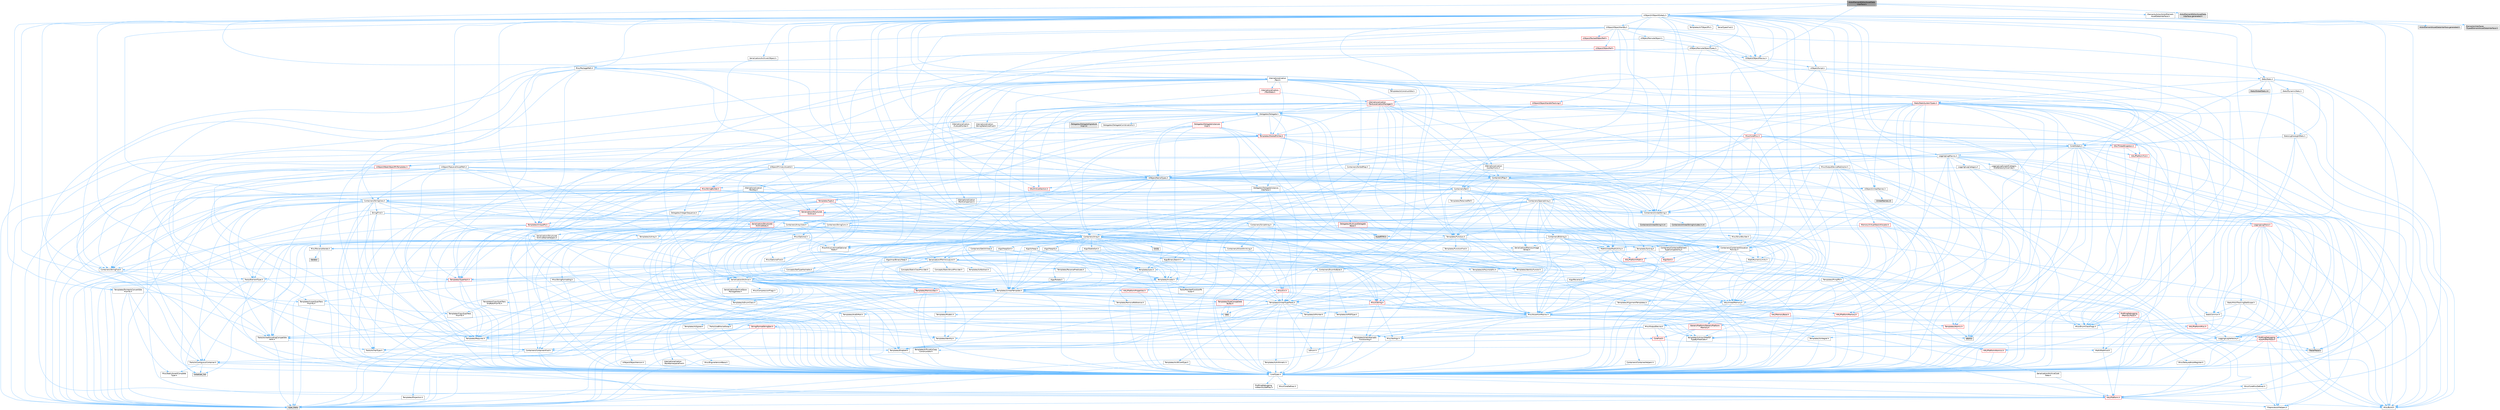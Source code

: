 digraph "ActorElementEditorAssetDataInterface.h"
{
 // INTERACTIVE_SVG=YES
 // LATEX_PDF_SIZE
  bgcolor="transparent";
  edge [fontname=Helvetica,fontsize=10,labelfontname=Helvetica,labelfontsize=10];
  node [fontname=Helvetica,fontsize=10,shape=box,height=0.2,width=0.4];
  Node1 [id="Node000001",label="ActorElementEditorAssetData\lInterface.h",height=0.2,width=0.4,color="gray40", fillcolor="grey60", style="filled", fontcolor="black",tooltip=" "];
  Node1 -> Node2 [id="edge1_Node000001_Node000002",color="steelblue1",style="solid",tooltip=" "];
  Node2 [id="Node000002",label="Containers/Array.h",height=0.2,width=0.4,color="grey40", fillcolor="white", style="filled",URL="$df/dd0/Array_8h.html",tooltip=" "];
  Node2 -> Node3 [id="edge2_Node000002_Node000003",color="steelblue1",style="solid",tooltip=" "];
  Node3 [id="Node000003",label="CoreTypes.h",height=0.2,width=0.4,color="grey40", fillcolor="white", style="filled",URL="$dc/dec/CoreTypes_8h.html",tooltip=" "];
  Node3 -> Node4 [id="edge3_Node000003_Node000004",color="steelblue1",style="solid",tooltip=" "];
  Node4 [id="Node000004",label="HAL/Platform.h",height=0.2,width=0.4,color="red", fillcolor="#FFF0F0", style="filled",URL="$d9/dd0/Platform_8h.html",tooltip=" "];
  Node4 -> Node5 [id="edge4_Node000004_Node000005",color="steelblue1",style="solid",tooltip=" "];
  Node5 [id="Node000005",label="Misc/Build.h",height=0.2,width=0.4,color="grey40", fillcolor="white", style="filled",URL="$d3/dbb/Build_8h.html",tooltip=" "];
  Node4 -> Node7 [id="edge5_Node000004_Node000007",color="steelblue1",style="solid",tooltip=" "];
  Node7 [id="Node000007",label="type_traits",height=0.2,width=0.4,color="grey60", fillcolor="#E0E0E0", style="filled",tooltip=" "];
  Node4 -> Node8 [id="edge6_Node000004_Node000008",color="steelblue1",style="solid",tooltip=" "];
  Node8 [id="Node000008",label="PreprocessorHelpers.h",height=0.2,width=0.4,color="grey40", fillcolor="white", style="filled",URL="$db/ddb/PreprocessorHelpers_8h.html",tooltip=" "];
  Node3 -> Node14 [id="edge7_Node000003_Node000014",color="steelblue1",style="solid",tooltip=" "];
  Node14 [id="Node000014",label="ProfilingDebugging\l/UMemoryDefines.h",height=0.2,width=0.4,color="grey40", fillcolor="white", style="filled",URL="$d2/da2/UMemoryDefines_8h.html",tooltip=" "];
  Node3 -> Node15 [id="edge8_Node000003_Node000015",color="steelblue1",style="solid",tooltip=" "];
  Node15 [id="Node000015",label="Misc/CoreMiscDefines.h",height=0.2,width=0.4,color="grey40", fillcolor="white", style="filled",URL="$da/d38/CoreMiscDefines_8h.html",tooltip=" "];
  Node15 -> Node4 [id="edge9_Node000015_Node000004",color="steelblue1",style="solid",tooltip=" "];
  Node15 -> Node8 [id="edge10_Node000015_Node000008",color="steelblue1",style="solid",tooltip=" "];
  Node3 -> Node16 [id="edge11_Node000003_Node000016",color="steelblue1",style="solid",tooltip=" "];
  Node16 [id="Node000016",label="Misc/CoreDefines.h",height=0.2,width=0.4,color="grey40", fillcolor="white", style="filled",URL="$d3/dd2/CoreDefines_8h.html",tooltip=" "];
  Node2 -> Node17 [id="edge12_Node000002_Node000017",color="steelblue1",style="solid",tooltip=" "];
  Node17 [id="Node000017",label="Misc/AssertionMacros.h",height=0.2,width=0.4,color="grey40", fillcolor="white", style="filled",URL="$d0/dfa/AssertionMacros_8h.html",tooltip=" "];
  Node17 -> Node3 [id="edge13_Node000017_Node000003",color="steelblue1",style="solid",tooltip=" "];
  Node17 -> Node4 [id="edge14_Node000017_Node000004",color="steelblue1",style="solid",tooltip=" "];
  Node17 -> Node18 [id="edge15_Node000017_Node000018",color="steelblue1",style="solid",tooltip=" "];
  Node18 [id="Node000018",label="HAL/PlatformMisc.h",height=0.2,width=0.4,color="red", fillcolor="#FFF0F0", style="filled",URL="$d0/df5/PlatformMisc_8h.html",tooltip=" "];
  Node18 -> Node3 [id="edge16_Node000018_Node000003",color="steelblue1",style="solid",tooltip=" "];
  Node18 -> Node46 [id="edge17_Node000018_Node000046",color="steelblue1",style="solid",tooltip=" "];
  Node46 [id="Node000046",label="ProfilingDebugging\l/CpuProfilerTrace.h",height=0.2,width=0.4,color="red", fillcolor="#FFF0F0", style="filled",URL="$da/dcb/CpuProfilerTrace_8h.html",tooltip=" "];
  Node46 -> Node3 [id="edge18_Node000046_Node000003",color="steelblue1",style="solid",tooltip=" "];
  Node46 -> Node26 [id="edge19_Node000046_Node000026",color="steelblue1",style="solid",tooltip=" "];
  Node26 [id="Node000026",label="Containers/ContainersFwd.h",height=0.2,width=0.4,color="grey40", fillcolor="white", style="filled",URL="$d4/d0a/ContainersFwd_8h.html",tooltip=" "];
  Node26 -> Node4 [id="edge20_Node000026_Node000004",color="steelblue1",style="solid",tooltip=" "];
  Node26 -> Node3 [id="edge21_Node000026_Node000003",color="steelblue1",style="solid",tooltip=" "];
  Node26 -> Node23 [id="edge22_Node000026_Node000023",color="steelblue1",style="solid",tooltip=" "];
  Node23 [id="Node000023",label="Traits/IsContiguousContainer.h",height=0.2,width=0.4,color="grey40", fillcolor="white", style="filled",URL="$d5/d3c/IsContiguousContainer_8h.html",tooltip=" "];
  Node23 -> Node3 [id="edge23_Node000023_Node000003",color="steelblue1",style="solid",tooltip=" "];
  Node23 -> Node24 [id="edge24_Node000023_Node000024",color="steelblue1",style="solid",tooltip=" "];
  Node24 [id="Node000024",label="Misc/StaticAssertComplete\lType.h",height=0.2,width=0.4,color="grey40", fillcolor="white", style="filled",URL="$d5/d4e/StaticAssertCompleteType_8h.html",tooltip=" "];
  Node23 -> Node22 [id="edge25_Node000023_Node000022",color="steelblue1",style="solid",tooltip=" "];
  Node22 [id="Node000022",label="initializer_list",height=0.2,width=0.4,color="grey60", fillcolor="#E0E0E0", style="filled",tooltip=" "];
  Node46 -> Node47 [id="edge26_Node000046_Node000047",color="steelblue1",style="solid",tooltip=" "];
  Node47 [id="Node000047",label="HAL/PlatformAtomics.h",height=0.2,width=0.4,color="red", fillcolor="#FFF0F0", style="filled",URL="$d3/d36/PlatformAtomics_8h.html",tooltip=" "];
  Node47 -> Node3 [id="edge27_Node000047_Node000003",color="steelblue1",style="solid",tooltip=" "];
  Node46 -> Node8 [id="edge28_Node000046_Node000008",color="steelblue1",style="solid",tooltip=" "];
  Node46 -> Node5 [id="edge29_Node000046_Node000005",color="steelblue1",style="solid",tooltip=" "];
  Node46 -> Node53 [id="edge30_Node000046_Node000053",color="steelblue1",style="solid",tooltip=" "];
  Node53 [id="Node000053",label="Trace/Trace.h",height=0.2,width=0.4,color="grey60", fillcolor="#E0E0E0", style="filled",tooltip=" "];
  Node17 -> Node8 [id="edge31_Node000017_Node000008",color="steelblue1",style="solid",tooltip=" "];
  Node17 -> Node54 [id="edge32_Node000017_Node000054",color="steelblue1",style="solid",tooltip=" "];
  Node54 [id="Node000054",label="Templates/EnableIf.h",height=0.2,width=0.4,color="grey40", fillcolor="white", style="filled",URL="$d7/d60/EnableIf_8h.html",tooltip=" "];
  Node54 -> Node3 [id="edge33_Node000054_Node000003",color="steelblue1",style="solid",tooltip=" "];
  Node17 -> Node55 [id="edge34_Node000017_Node000055",color="steelblue1",style="solid",tooltip=" "];
  Node55 [id="Node000055",label="Templates/IsArrayOrRefOf\lTypeByPredicate.h",height=0.2,width=0.4,color="grey40", fillcolor="white", style="filled",URL="$d6/da1/IsArrayOrRefOfTypeByPredicate_8h.html",tooltip=" "];
  Node55 -> Node3 [id="edge35_Node000055_Node000003",color="steelblue1",style="solid",tooltip=" "];
  Node17 -> Node56 [id="edge36_Node000017_Node000056",color="steelblue1",style="solid",tooltip=" "];
  Node56 [id="Node000056",label="Templates/IsValidVariadic\lFunctionArg.h",height=0.2,width=0.4,color="grey40", fillcolor="white", style="filled",URL="$d0/dc8/IsValidVariadicFunctionArg_8h.html",tooltip=" "];
  Node56 -> Node3 [id="edge37_Node000056_Node000003",color="steelblue1",style="solid",tooltip=" "];
  Node56 -> Node57 [id="edge38_Node000056_Node000057",color="steelblue1",style="solid",tooltip=" "];
  Node57 [id="Node000057",label="IsEnum.h",height=0.2,width=0.4,color="grey40", fillcolor="white", style="filled",URL="$d4/de5/IsEnum_8h.html",tooltip=" "];
  Node56 -> Node7 [id="edge39_Node000056_Node000007",color="steelblue1",style="solid",tooltip=" "];
  Node17 -> Node58 [id="edge40_Node000017_Node000058",color="steelblue1",style="solid",tooltip=" "];
  Node58 [id="Node000058",label="Traits/IsCharEncodingCompatible\lWith.h",height=0.2,width=0.4,color="grey40", fillcolor="white", style="filled",URL="$df/dd1/IsCharEncodingCompatibleWith_8h.html",tooltip=" "];
  Node58 -> Node7 [id="edge41_Node000058_Node000007",color="steelblue1",style="solid",tooltip=" "];
  Node58 -> Node59 [id="edge42_Node000058_Node000059",color="steelblue1",style="solid",tooltip=" "];
  Node59 [id="Node000059",label="Traits/IsCharType.h",height=0.2,width=0.4,color="grey40", fillcolor="white", style="filled",URL="$db/d51/IsCharType_8h.html",tooltip=" "];
  Node59 -> Node3 [id="edge43_Node000059_Node000003",color="steelblue1",style="solid",tooltip=" "];
  Node17 -> Node60 [id="edge44_Node000017_Node000060",color="steelblue1",style="solid",tooltip=" "];
  Node60 [id="Node000060",label="Misc/VarArgs.h",height=0.2,width=0.4,color="grey40", fillcolor="white", style="filled",URL="$d5/d6f/VarArgs_8h.html",tooltip=" "];
  Node60 -> Node3 [id="edge45_Node000060_Node000003",color="steelblue1",style="solid",tooltip=" "];
  Node17 -> Node61 [id="edge46_Node000017_Node000061",color="steelblue1",style="solid",tooltip=" "];
  Node61 [id="Node000061",label="String/FormatStringSan.h",height=0.2,width=0.4,color="red", fillcolor="#FFF0F0", style="filled",URL="$d3/d8b/FormatStringSan_8h.html",tooltip=" "];
  Node61 -> Node7 [id="edge47_Node000061_Node000007",color="steelblue1",style="solid",tooltip=" "];
  Node61 -> Node3 [id="edge48_Node000061_Node000003",color="steelblue1",style="solid",tooltip=" "];
  Node61 -> Node62 [id="edge49_Node000061_Node000062",color="steelblue1",style="solid",tooltip=" "];
  Node62 [id="Node000062",label="Templates/Requires.h",height=0.2,width=0.4,color="grey40", fillcolor="white", style="filled",URL="$dc/d96/Requires_8h.html",tooltip=" "];
  Node62 -> Node54 [id="edge50_Node000062_Node000054",color="steelblue1",style="solid",tooltip=" "];
  Node62 -> Node7 [id="edge51_Node000062_Node000007",color="steelblue1",style="solid",tooltip=" "];
  Node61 -> Node63 [id="edge52_Node000061_Node000063",color="steelblue1",style="solid",tooltip=" "];
  Node63 [id="Node000063",label="Templates/Identity.h",height=0.2,width=0.4,color="grey40", fillcolor="white", style="filled",URL="$d0/dd5/Identity_8h.html",tooltip=" "];
  Node61 -> Node56 [id="edge53_Node000061_Node000056",color="steelblue1",style="solid",tooltip=" "];
  Node61 -> Node59 [id="edge54_Node000061_Node000059",color="steelblue1",style="solid",tooltip=" "];
  Node61 -> Node26 [id="edge55_Node000061_Node000026",color="steelblue1",style="solid",tooltip=" "];
  Node17 -> Node67 [id="edge56_Node000017_Node000067",color="steelblue1",style="solid",tooltip=" "];
  Node67 [id="Node000067",label="atomic",height=0.2,width=0.4,color="grey60", fillcolor="#E0E0E0", style="filled",tooltip=" "];
  Node2 -> Node68 [id="edge57_Node000002_Node000068",color="steelblue1",style="solid",tooltip=" "];
  Node68 [id="Node000068",label="Misc/IntrusiveUnsetOptional\lState.h",height=0.2,width=0.4,color="grey40", fillcolor="white", style="filled",URL="$d2/d0a/IntrusiveUnsetOptionalState_8h.html",tooltip=" "];
  Node68 -> Node69 [id="edge58_Node000068_Node000069",color="steelblue1",style="solid",tooltip=" "];
  Node69 [id="Node000069",label="Misc/OptionalFwd.h",height=0.2,width=0.4,color="grey40", fillcolor="white", style="filled",URL="$dc/d50/OptionalFwd_8h.html",tooltip=" "];
  Node2 -> Node70 [id="edge59_Node000002_Node000070",color="steelblue1",style="solid",tooltip=" "];
  Node70 [id="Node000070",label="Misc/ReverseIterate.h",height=0.2,width=0.4,color="grey40", fillcolor="white", style="filled",URL="$db/de3/ReverseIterate_8h.html",tooltip=" "];
  Node70 -> Node4 [id="edge60_Node000070_Node000004",color="steelblue1",style="solid",tooltip=" "];
  Node70 -> Node71 [id="edge61_Node000070_Node000071",color="steelblue1",style="solid",tooltip=" "];
  Node71 [id="Node000071",label="iterator",height=0.2,width=0.4,color="grey60", fillcolor="#E0E0E0", style="filled",tooltip=" "];
  Node2 -> Node72 [id="edge62_Node000002_Node000072",color="steelblue1",style="solid",tooltip=" "];
  Node72 [id="Node000072",label="HAL/UnrealMemory.h",height=0.2,width=0.4,color="grey40", fillcolor="white", style="filled",URL="$d9/d96/UnrealMemory_8h.html",tooltip=" "];
  Node72 -> Node3 [id="edge63_Node000072_Node000003",color="steelblue1",style="solid",tooltip=" "];
  Node72 -> Node73 [id="edge64_Node000072_Node000073",color="steelblue1",style="solid",tooltip=" "];
  Node73 [id="Node000073",label="GenericPlatform/GenericPlatform\lMemory.h",height=0.2,width=0.4,color="red", fillcolor="#FFF0F0", style="filled",URL="$dd/d22/GenericPlatformMemory_8h.html",tooltip=" "];
  Node73 -> Node25 [id="edge65_Node000073_Node000025",color="steelblue1",style="solid",tooltip=" "];
  Node25 [id="Node000025",label="CoreFwd.h",height=0.2,width=0.4,color="red", fillcolor="#FFF0F0", style="filled",URL="$d1/d1e/CoreFwd_8h.html",tooltip=" "];
  Node25 -> Node3 [id="edge66_Node000025_Node000003",color="steelblue1",style="solid",tooltip=" "];
  Node25 -> Node26 [id="edge67_Node000025_Node000026",color="steelblue1",style="solid",tooltip=" "];
  Node25 -> Node27 [id="edge68_Node000025_Node000027",color="steelblue1",style="solid",tooltip=" "];
  Node27 [id="Node000027",label="Math/MathFwd.h",height=0.2,width=0.4,color="grey40", fillcolor="white", style="filled",URL="$d2/d10/MathFwd_8h.html",tooltip=" "];
  Node27 -> Node4 [id="edge69_Node000027_Node000004",color="steelblue1",style="solid",tooltip=" "];
  Node73 -> Node3 [id="edge70_Node000073_Node000003",color="steelblue1",style="solid",tooltip=" "];
  Node72 -> Node76 [id="edge71_Node000072_Node000076",color="steelblue1",style="solid",tooltip=" "];
  Node76 [id="Node000076",label="HAL/MemoryBase.h",height=0.2,width=0.4,color="red", fillcolor="#FFF0F0", style="filled",URL="$d6/d9f/MemoryBase_8h.html",tooltip=" "];
  Node76 -> Node3 [id="edge72_Node000076_Node000003",color="steelblue1",style="solid",tooltip=" "];
  Node76 -> Node47 [id="edge73_Node000076_Node000047",color="steelblue1",style="solid",tooltip=" "];
  Node76 -> Node78 [id="edge74_Node000076_Node000078",color="steelblue1",style="solid",tooltip=" "];
  Node78 [id="Node000078",label="Misc/OutputDevice.h",height=0.2,width=0.4,color="grey40", fillcolor="white", style="filled",URL="$d7/d32/OutputDevice_8h.html",tooltip=" "];
  Node78 -> Node25 [id="edge75_Node000078_Node000025",color="steelblue1",style="solid",tooltip=" "];
  Node78 -> Node3 [id="edge76_Node000078_Node000003",color="steelblue1",style="solid",tooltip=" "];
  Node78 -> Node79 [id="edge77_Node000078_Node000079",color="steelblue1",style="solid",tooltip=" "];
  Node79 [id="Node000079",label="Logging/LogVerbosity.h",height=0.2,width=0.4,color="grey40", fillcolor="white", style="filled",URL="$d2/d8f/LogVerbosity_8h.html",tooltip=" "];
  Node79 -> Node3 [id="edge78_Node000079_Node000003",color="steelblue1",style="solid",tooltip=" "];
  Node78 -> Node60 [id="edge79_Node000078_Node000060",color="steelblue1",style="solid",tooltip=" "];
  Node78 -> Node55 [id="edge80_Node000078_Node000055",color="steelblue1",style="solid",tooltip=" "];
  Node78 -> Node56 [id="edge81_Node000078_Node000056",color="steelblue1",style="solid",tooltip=" "];
  Node78 -> Node58 [id="edge82_Node000078_Node000058",color="steelblue1",style="solid",tooltip=" "];
  Node76 -> Node80 [id="edge83_Node000076_Node000080",color="steelblue1",style="solid",tooltip=" "];
  Node80 [id="Node000080",label="Templates/Atomic.h",height=0.2,width=0.4,color="red", fillcolor="#FFF0F0", style="filled",URL="$d3/d91/Atomic_8h.html",tooltip=" "];
  Node80 -> Node83 [id="edge84_Node000080_Node000083",color="steelblue1",style="solid",tooltip=" "];
  Node83 [id="Node000083",label="Templates/IsIntegral.h",height=0.2,width=0.4,color="grey40", fillcolor="white", style="filled",URL="$da/d64/IsIntegral_8h.html",tooltip=" "];
  Node83 -> Node3 [id="edge85_Node000083_Node000003",color="steelblue1",style="solid",tooltip=" "];
  Node80 -> Node67 [id="edge86_Node000080_Node000067",color="steelblue1",style="solid",tooltip=" "];
  Node72 -> Node89 [id="edge87_Node000072_Node000089",color="steelblue1",style="solid",tooltip=" "];
  Node89 [id="Node000089",label="HAL/PlatformMemory.h",height=0.2,width=0.4,color="red", fillcolor="#FFF0F0", style="filled",URL="$de/d68/PlatformMemory_8h.html",tooltip=" "];
  Node89 -> Node3 [id="edge88_Node000089_Node000003",color="steelblue1",style="solid",tooltip=" "];
  Node89 -> Node73 [id="edge89_Node000089_Node000073",color="steelblue1",style="solid",tooltip=" "];
  Node72 -> Node91 [id="edge90_Node000072_Node000091",color="steelblue1",style="solid",tooltip=" "];
  Node91 [id="Node000091",label="ProfilingDebugging\l/MemoryTrace.h",height=0.2,width=0.4,color="red", fillcolor="#FFF0F0", style="filled",URL="$da/dd7/MemoryTrace_8h.html",tooltip=" "];
  Node91 -> Node4 [id="edge91_Node000091_Node000004",color="steelblue1",style="solid",tooltip=" "];
  Node91 -> Node42 [id="edge92_Node000091_Node000042",color="steelblue1",style="solid",tooltip=" "];
  Node42 [id="Node000042",label="Misc/EnumClassFlags.h",height=0.2,width=0.4,color="grey40", fillcolor="white", style="filled",URL="$d8/de7/EnumClassFlags_8h.html",tooltip=" "];
  Node91 -> Node53 [id="edge93_Node000091_Node000053",color="steelblue1",style="solid",tooltip=" "];
  Node72 -> Node92 [id="edge94_Node000072_Node000092",color="steelblue1",style="solid",tooltip=" "];
  Node92 [id="Node000092",label="Templates/IsPointer.h",height=0.2,width=0.4,color="grey40", fillcolor="white", style="filled",URL="$d7/d05/IsPointer_8h.html",tooltip=" "];
  Node92 -> Node3 [id="edge95_Node000092_Node000003",color="steelblue1",style="solid",tooltip=" "];
  Node2 -> Node93 [id="edge96_Node000002_Node000093",color="steelblue1",style="solid",tooltip=" "];
  Node93 [id="Node000093",label="Templates/UnrealTypeTraits.h",height=0.2,width=0.4,color="grey40", fillcolor="white", style="filled",URL="$d2/d2d/UnrealTypeTraits_8h.html",tooltip=" "];
  Node93 -> Node3 [id="edge97_Node000093_Node000003",color="steelblue1",style="solid",tooltip=" "];
  Node93 -> Node92 [id="edge98_Node000093_Node000092",color="steelblue1",style="solid",tooltip=" "];
  Node93 -> Node17 [id="edge99_Node000093_Node000017",color="steelblue1",style="solid",tooltip=" "];
  Node93 -> Node85 [id="edge100_Node000093_Node000085",color="steelblue1",style="solid",tooltip=" "];
  Node85 [id="Node000085",label="Templates/AndOrNot.h",height=0.2,width=0.4,color="grey40", fillcolor="white", style="filled",URL="$db/d0a/AndOrNot_8h.html",tooltip=" "];
  Node85 -> Node3 [id="edge101_Node000085_Node000003",color="steelblue1",style="solid",tooltip=" "];
  Node93 -> Node54 [id="edge102_Node000093_Node000054",color="steelblue1",style="solid",tooltip=" "];
  Node93 -> Node94 [id="edge103_Node000093_Node000094",color="steelblue1",style="solid",tooltip=" "];
  Node94 [id="Node000094",label="Templates/IsArithmetic.h",height=0.2,width=0.4,color="grey40", fillcolor="white", style="filled",URL="$d2/d5d/IsArithmetic_8h.html",tooltip=" "];
  Node94 -> Node3 [id="edge104_Node000094_Node000003",color="steelblue1",style="solid",tooltip=" "];
  Node93 -> Node57 [id="edge105_Node000093_Node000057",color="steelblue1",style="solid",tooltip=" "];
  Node93 -> Node95 [id="edge106_Node000093_Node000095",color="steelblue1",style="solid",tooltip=" "];
  Node95 [id="Node000095",label="Templates/Models.h",height=0.2,width=0.4,color="grey40", fillcolor="white", style="filled",URL="$d3/d0c/Models_8h.html",tooltip=" "];
  Node95 -> Node63 [id="edge107_Node000095_Node000063",color="steelblue1",style="solid",tooltip=" "];
  Node93 -> Node96 [id="edge108_Node000093_Node000096",color="steelblue1",style="solid",tooltip=" "];
  Node96 [id="Node000096",label="Templates/IsPODType.h",height=0.2,width=0.4,color="grey40", fillcolor="white", style="filled",URL="$d7/db1/IsPODType_8h.html",tooltip=" "];
  Node96 -> Node3 [id="edge109_Node000096_Node000003",color="steelblue1",style="solid",tooltip=" "];
  Node93 -> Node97 [id="edge110_Node000093_Node000097",color="steelblue1",style="solid",tooltip=" "];
  Node97 [id="Node000097",label="Templates/IsUECoreType.h",height=0.2,width=0.4,color="grey40", fillcolor="white", style="filled",URL="$d1/db8/IsUECoreType_8h.html",tooltip=" "];
  Node97 -> Node3 [id="edge111_Node000097_Node000003",color="steelblue1",style="solid",tooltip=" "];
  Node97 -> Node7 [id="edge112_Node000097_Node000007",color="steelblue1",style="solid",tooltip=" "];
  Node93 -> Node86 [id="edge113_Node000093_Node000086",color="steelblue1",style="solid",tooltip=" "];
  Node86 [id="Node000086",label="Templates/IsTriviallyCopy\lConstructible.h",height=0.2,width=0.4,color="grey40", fillcolor="white", style="filled",URL="$d3/d78/IsTriviallyCopyConstructible_8h.html",tooltip=" "];
  Node86 -> Node3 [id="edge114_Node000086_Node000003",color="steelblue1",style="solid",tooltip=" "];
  Node86 -> Node7 [id="edge115_Node000086_Node000007",color="steelblue1",style="solid",tooltip=" "];
  Node2 -> Node98 [id="edge116_Node000002_Node000098",color="steelblue1",style="solid",tooltip=" "];
  Node98 [id="Node000098",label="Templates/UnrealTemplate.h",height=0.2,width=0.4,color="grey40", fillcolor="white", style="filled",URL="$d4/d24/UnrealTemplate_8h.html",tooltip=" "];
  Node98 -> Node3 [id="edge117_Node000098_Node000003",color="steelblue1",style="solid",tooltip=" "];
  Node98 -> Node92 [id="edge118_Node000098_Node000092",color="steelblue1",style="solid",tooltip=" "];
  Node98 -> Node72 [id="edge119_Node000098_Node000072",color="steelblue1",style="solid",tooltip=" "];
  Node98 -> Node99 [id="edge120_Node000098_Node000099",color="steelblue1",style="solid",tooltip=" "];
  Node99 [id="Node000099",label="Templates/CopyQualifiers\lAndRefsFromTo.h",height=0.2,width=0.4,color="grey40", fillcolor="white", style="filled",URL="$d3/db3/CopyQualifiersAndRefsFromTo_8h.html",tooltip=" "];
  Node99 -> Node100 [id="edge121_Node000099_Node000100",color="steelblue1",style="solid",tooltip=" "];
  Node100 [id="Node000100",label="Templates/CopyQualifiers\lFromTo.h",height=0.2,width=0.4,color="grey40", fillcolor="white", style="filled",URL="$d5/db4/CopyQualifiersFromTo_8h.html",tooltip=" "];
  Node98 -> Node93 [id="edge122_Node000098_Node000093",color="steelblue1",style="solid",tooltip=" "];
  Node98 -> Node101 [id="edge123_Node000098_Node000101",color="steelblue1",style="solid",tooltip=" "];
  Node101 [id="Node000101",label="Templates/RemoveReference.h",height=0.2,width=0.4,color="grey40", fillcolor="white", style="filled",URL="$da/dbe/RemoveReference_8h.html",tooltip=" "];
  Node101 -> Node3 [id="edge124_Node000101_Node000003",color="steelblue1",style="solid",tooltip=" "];
  Node98 -> Node62 [id="edge125_Node000098_Node000062",color="steelblue1",style="solid",tooltip=" "];
  Node98 -> Node102 [id="edge126_Node000098_Node000102",color="steelblue1",style="solid",tooltip=" "];
  Node102 [id="Node000102",label="Templates/TypeCompatible\lBytes.h",height=0.2,width=0.4,color="red", fillcolor="#FFF0F0", style="filled",URL="$df/d0a/TypeCompatibleBytes_8h.html",tooltip=" "];
  Node102 -> Node3 [id="edge127_Node000102_Node000003",color="steelblue1",style="solid",tooltip=" "];
  Node102 -> Node31 [id="edge128_Node000102_Node000031",color="steelblue1",style="solid",tooltip=" "];
  Node31 [id="Node000031",label="new",height=0.2,width=0.4,color="grey60", fillcolor="#E0E0E0", style="filled",tooltip=" "];
  Node102 -> Node7 [id="edge129_Node000102_Node000007",color="steelblue1",style="solid",tooltip=" "];
  Node98 -> Node63 [id="edge130_Node000098_Node000063",color="steelblue1",style="solid",tooltip=" "];
  Node98 -> Node23 [id="edge131_Node000098_Node000023",color="steelblue1",style="solid",tooltip=" "];
  Node98 -> Node103 [id="edge132_Node000098_Node000103",color="steelblue1",style="solid",tooltip=" "];
  Node103 [id="Node000103",label="Traits/UseBitwiseSwap.h",height=0.2,width=0.4,color="grey40", fillcolor="white", style="filled",URL="$db/df3/UseBitwiseSwap_8h.html",tooltip=" "];
  Node103 -> Node3 [id="edge133_Node000103_Node000003",color="steelblue1",style="solid",tooltip=" "];
  Node103 -> Node7 [id="edge134_Node000103_Node000007",color="steelblue1",style="solid",tooltip=" "];
  Node98 -> Node7 [id="edge135_Node000098_Node000007",color="steelblue1",style="solid",tooltip=" "];
  Node2 -> Node104 [id="edge136_Node000002_Node000104",color="steelblue1",style="solid",tooltip=" "];
  Node104 [id="Node000104",label="Containers/AllowShrinking.h",height=0.2,width=0.4,color="grey40", fillcolor="white", style="filled",URL="$d7/d1a/AllowShrinking_8h.html",tooltip=" "];
  Node104 -> Node3 [id="edge137_Node000104_Node000003",color="steelblue1",style="solid",tooltip=" "];
  Node2 -> Node105 [id="edge138_Node000002_Node000105",color="steelblue1",style="solid",tooltip=" "];
  Node105 [id="Node000105",label="Containers/ContainerAllocation\lPolicies.h",height=0.2,width=0.4,color="grey40", fillcolor="white", style="filled",URL="$d7/dff/ContainerAllocationPolicies_8h.html",tooltip=" "];
  Node105 -> Node3 [id="edge139_Node000105_Node000003",color="steelblue1",style="solid",tooltip=" "];
  Node105 -> Node106 [id="edge140_Node000105_Node000106",color="steelblue1",style="solid",tooltip=" "];
  Node106 [id="Node000106",label="Containers/ContainerHelpers.h",height=0.2,width=0.4,color="grey40", fillcolor="white", style="filled",URL="$d7/d33/ContainerHelpers_8h.html",tooltip=" "];
  Node106 -> Node3 [id="edge141_Node000106_Node000003",color="steelblue1",style="solid",tooltip=" "];
  Node105 -> Node105 [id="edge142_Node000105_Node000105",color="steelblue1",style="solid",tooltip=" "];
  Node105 -> Node107 [id="edge143_Node000105_Node000107",color="steelblue1",style="solid",tooltip=" "];
  Node107 [id="Node000107",label="HAL/PlatformMath.h",height=0.2,width=0.4,color="red", fillcolor="#FFF0F0", style="filled",URL="$dc/d53/PlatformMath_8h.html",tooltip=" "];
  Node107 -> Node3 [id="edge144_Node000107_Node000003",color="steelblue1",style="solid",tooltip=" "];
  Node105 -> Node72 [id="edge145_Node000105_Node000072",color="steelblue1",style="solid",tooltip=" "];
  Node105 -> Node40 [id="edge146_Node000105_Node000040",color="steelblue1",style="solid",tooltip=" "];
  Node40 [id="Node000040",label="Math/NumericLimits.h",height=0.2,width=0.4,color="grey40", fillcolor="white", style="filled",URL="$df/d1b/NumericLimits_8h.html",tooltip=" "];
  Node40 -> Node3 [id="edge147_Node000040_Node000003",color="steelblue1",style="solid",tooltip=" "];
  Node105 -> Node17 [id="edge148_Node000105_Node000017",color="steelblue1",style="solid",tooltip=" "];
  Node105 -> Node115 [id="edge149_Node000105_Node000115",color="steelblue1",style="solid",tooltip=" "];
  Node115 [id="Node000115",label="Templates/IsPolymorphic.h",height=0.2,width=0.4,color="grey40", fillcolor="white", style="filled",URL="$dc/d20/IsPolymorphic_8h.html",tooltip=" "];
  Node105 -> Node116 [id="edge150_Node000105_Node000116",color="steelblue1",style="solid",tooltip=" "];
  Node116 [id="Node000116",label="Templates/MemoryOps.h",height=0.2,width=0.4,color="red", fillcolor="#FFF0F0", style="filled",URL="$db/dea/MemoryOps_8h.html",tooltip=" "];
  Node116 -> Node3 [id="edge151_Node000116_Node000003",color="steelblue1",style="solid",tooltip=" "];
  Node116 -> Node72 [id="edge152_Node000116_Node000072",color="steelblue1",style="solid",tooltip=" "];
  Node116 -> Node86 [id="edge153_Node000116_Node000086",color="steelblue1",style="solid",tooltip=" "];
  Node116 -> Node62 [id="edge154_Node000116_Node000062",color="steelblue1",style="solid",tooltip=" "];
  Node116 -> Node93 [id="edge155_Node000116_Node000093",color="steelblue1",style="solid",tooltip=" "];
  Node116 -> Node103 [id="edge156_Node000116_Node000103",color="steelblue1",style="solid",tooltip=" "];
  Node116 -> Node31 [id="edge157_Node000116_Node000031",color="steelblue1",style="solid",tooltip=" "];
  Node116 -> Node7 [id="edge158_Node000116_Node000007",color="steelblue1",style="solid",tooltip=" "];
  Node105 -> Node102 [id="edge159_Node000105_Node000102",color="steelblue1",style="solid",tooltip=" "];
  Node105 -> Node7 [id="edge160_Node000105_Node000007",color="steelblue1",style="solid",tooltip=" "];
  Node2 -> Node117 [id="edge161_Node000002_Node000117",color="steelblue1",style="solid",tooltip=" "];
  Node117 [id="Node000117",label="Containers/ContainerElement\lTypeCompatibility.h",height=0.2,width=0.4,color="grey40", fillcolor="white", style="filled",URL="$df/ddf/ContainerElementTypeCompatibility_8h.html",tooltip=" "];
  Node117 -> Node3 [id="edge162_Node000117_Node000003",color="steelblue1",style="solid",tooltip=" "];
  Node117 -> Node93 [id="edge163_Node000117_Node000093",color="steelblue1",style="solid",tooltip=" "];
  Node2 -> Node118 [id="edge164_Node000002_Node000118",color="steelblue1",style="solid",tooltip=" "];
  Node118 [id="Node000118",label="Serialization/Archive.h",height=0.2,width=0.4,color="grey40", fillcolor="white", style="filled",URL="$d7/d3b/Archive_8h.html",tooltip=" "];
  Node118 -> Node25 [id="edge165_Node000118_Node000025",color="steelblue1",style="solid",tooltip=" "];
  Node118 -> Node3 [id="edge166_Node000118_Node000003",color="steelblue1",style="solid",tooltip=" "];
  Node118 -> Node119 [id="edge167_Node000118_Node000119",color="steelblue1",style="solid",tooltip=" "];
  Node119 [id="Node000119",label="HAL/PlatformProperties.h",height=0.2,width=0.4,color="red", fillcolor="#FFF0F0", style="filled",URL="$d9/db0/PlatformProperties_8h.html",tooltip=" "];
  Node119 -> Node3 [id="edge168_Node000119_Node000003",color="steelblue1",style="solid",tooltip=" "];
  Node118 -> Node122 [id="edge169_Node000118_Node000122",color="steelblue1",style="solid",tooltip=" "];
  Node122 [id="Node000122",label="Internationalization\l/TextNamespaceFwd.h",height=0.2,width=0.4,color="grey40", fillcolor="white", style="filled",URL="$d8/d97/TextNamespaceFwd_8h.html",tooltip=" "];
  Node122 -> Node3 [id="edge170_Node000122_Node000003",color="steelblue1",style="solid",tooltip=" "];
  Node118 -> Node27 [id="edge171_Node000118_Node000027",color="steelblue1",style="solid",tooltip=" "];
  Node118 -> Node17 [id="edge172_Node000118_Node000017",color="steelblue1",style="solid",tooltip=" "];
  Node118 -> Node5 [id="edge173_Node000118_Node000005",color="steelblue1",style="solid",tooltip=" "];
  Node118 -> Node41 [id="edge174_Node000118_Node000041",color="steelblue1",style="solid",tooltip=" "];
  Node41 [id="Node000041",label="Misc/CompressionFlags.h",height=0.2,width=0.4,color="grey40", fillcolor="white", style="filled",URL="$d9/d76/CompressionFlags_8h.html",tooltip=" "];
  Node118 -> Node123 [id="edge175_Node000118_Node000123",color="steelblue1",style="solid",tooltip=" "];
  Node123 [id="Node000123",label="Misc/EngineVersionBase.h",height=0.2,width=0.4,color="grey40", fillcolor="white", style="filled",URL="$d5/d2b/EngineVersionBase_8h.html",tooltip=" "];
  Node123 -> Node3 [id="edge176_Node000123_Node000003",color="steelblue1",style="solid",tooltip=" "];
  Node118 -> Node60 [id="edge177_Node000118_Node000060",color="steelblue1",style="solid",tooltip=" "];
  Node118 -> Node124 [id="edge178_Node000118_Node000124",color="steelblue1",style="solid",tooltip=" "];
  Node124 [id="Node000124",label="Serialization/ArchiveCook\lData.h",height=0.2,width=0.4,color="grey40", fillcolor="white", style="filled",URL="$dc/db6/ArchiveCookData_8h.html",tooltip=" "];
  Node124 -> Node4 [id="edge179_Node000124_Node000004",color="steelblue1",style="solid",tooltip=" "];
  Node118 -> Node125 [id="edge180_Node000118_Node000125",color="steelblue1",style="solid",tooltip=" "];
  Node125 [id="Node000125",label="Serialization/ArchiveSave\lPackageData.h",height=0.2,width=0.4,color="grey40", fillcolor="white", style="filled",URL="$d1/d37/ArchiveSavePackageData_8h.html",tooltip=" "];
  Node118 -> Node54 [id="edge181_Node000118_Node000054",color="steelblue1",style="solid",tooltip=" "];
  Node118 -> Node55 [id="edge182_Node000118_Node000055",color="steelblue1",style="solid",tooltip=" "];
  Node118 -> Node126 [id="edge183_Node000118_Node000126",color="steelblue1",style="solid",tooltip=" "];
  Node126 [id="Node000126",label="Templates/IsEnumClass.h",height=0.2,width=0.4,color="grey40", fillcolor="white", style="filled",URL="$d7/d15/IsEnumClass_8h.html",tooltip=" "];
  Node126 -> Node3 [id="edge184_Node000126_Node000003",color="steelblue1",style="solid",tooltip=" "];
  Node126 -> Node85 [id="edge185_Node000126_Node000085",color="steelblue1",style="solid",tooltip=" "];
  Node118 -> Node112 [id="edge186_Node000118_Node000112",color="steelblue1",style="solid",tooltip=" "];
  Node112 [id="Node000112",label="Templates/IsSigned.h",height=0.2,width=0.4,color="grey40", fillcolor="white", style="filled",URL="$d8/dd8/IsSigned_8h.html",tooltip=" "];
  Node112 -> Node3 [id="edge187_Node000112_Node000003",color="steelblue1",style="solid",tooltip=" "];
  Node118 -> Node56 [id="edge188_Node000118_Node000056",color="steelblue1",style="solid",tooltip=" "];
  Node118 -> Node98 [id="edge189_Node000118_Node000098",color="steelblue1",style="solid",tooltip=" "];
  Node118 -> Node58 [id="edge190_Node000118_Node000058",color="steelblue1",style="solid",tooltip=" "];
  Node118 -> Node127 [id="edge191_Node000118_Node000127",color="steelblue1",style="solid",tooltip=" "];
  Node127 [id="Node000127",label="UObject/ObjectVersion.h",height=0.2,width=0.4,color="grey40", fillcolor="white", style="filled",URL="$da/d63/ObjectVersion_8h.html",tooltip=" "];
  Node127 -> Node3 [id="edge192_Node000127_Node000003",color="steelblue1",style="solid",tooltip=" "];
  Node2 -> Node128 [id="edge193_Node000002_Node000128",color="steelblue1",style="solid",tooltip=" "];
  Node128 [id="Node000128",label="Serialization/MemoryImage\lWriter.h",height=0.2,width=0.4,color="grey40", fillcolor="white", style="filled",URL="$d0/d08/MemoryImageWriter_8h.html",tooltip=" "];
  Node128 -> Node3 [id="edge194_Node000128_Node000003",color="steelblue1",style="solid",tooltip=" "];
  Node128 -> Node129 [id="edge195_Node000128_Node000129",color="steelblue1",style="solid",tooltip=" "];
  Node129 [id="Node000129",label="Serialization/MemoryLayout.h",height=0.2,width=0.4,color="grey40", fillcolor="white", style="filled",URL="$d7/d66/MemoryLayout_8h.html",tooltip=" "];
  Node129 -> Node130 [id="edge196_Node000129_Node000130",color="steelblue1",style="solid",tooltip=" "];
  Node130 [id="Node000130",label="Concepts/StaticClassProvider.h",height=0.2,width=0.4,color="grey40", fillcolor="white", style="filled",URL="$dd/d83/StaticClassProvider_8h.html",tooltip=" "];
  Node129 -> Node131 [id="edge197_Node000129_Node000131",color="steelblue1",style="solid",tooltip=" "];
  Node131 [id="Node000131",label="Concepts/StaticStructProvider.h",height=0.2,width=0.4,color="grey40", fillcolor="white", style="filled",URL="$d5/d77/StaticStructProvider_8h.html",tooltip=" "];
  Node129 -> Node132 [id="edge198_Node000129_Node000132",color="steelblue1",style="solid",tooltip=" "];
  Node132 [id="Node000132",label="Containers/EnumAsByte.h",height=0.2,width=0.4,color="grey40", fillcolor="white", style="filled",URL="$d6/d9a/EnumAsByte_8h.html",tooltip=" "];
  Node132 -> Node3 [id="edge199_Node000132_Node000003",color="steelblue1",style="solid",tooltip=" "];
  Node132 -> Node96 [id="edge200_Node000132_Node000096",color="steelblue1",style="solid",tooltip=" "];
  Node132 -> Node133 [id="edge201_Node000132_Node000133",color="steelblue1",style="solid",tooltip=" "];
  Node133 [id="Node000133",label="Templates/TypeHash.h",height=0.2,width=0.4,color="red", fillcolor="#FFF0F0", style="filled",URL="$d1/d62/TypeHash_8h.html",tooltip=" "];
  Node133 -> Node3 [id="edge202_Node000133_Node000003",color="steelblue1",style="solid",tooltip=" "];
  Node133 -> Node62 [id="edge203_Node000133_Node000062",color="steelblue1",style="solid",tooltip=" "];
  Node133 -> Node134 [id="edge204_Node000133_Node000134",color="steelblue1",style="solid",tooltip=" "];
  Node134 [id="Node000134",label="Misc/Crc.h",height=0.2,width=0.4,color="red", fillcolor="#FFF0F0", style="filled",URL="$d4/dd2/Crc_8h.html",tooltip=" "];
  Node134 -> Node3 [id="edge205_Node000134_Node000003",color="steelblue1",style="solid",tooltip=" "];
  Node134 -> Node17 [id="edge206_Node000134_Node000017",color="steelblue1",style="solid",tooltip=" "];
  Node134 -> Node135 [id="edge207_Node000134_Node000135",color="steelblue1",style="solid",tooltip=" "];
  Node135 [id="Node000135",label="Misc/CString.h",height=0.2,width=0.4,color="red", fillcolor="#FFF0F0", style="filled",URL="$d2/d49/CString_8h.html",tooltip=" "];
  Node135 -> Node3 [id="edge208_Node000135_Node000003",color="steelblue1",style="solid",tooltip=" "];
  Node135 -> Node17 [id="edge209_Node000135_Node000017",color="steelblue1",style="solid",tooltip=" "];
  Node135 -> Node60 [id="edge210_Node000135_Node000060",color="steelblue1",style="solid",tooltip=" "];
  Node135 -> Node55 [id="edge211_Node000135_Node000055",color="steelblue1",style="solid",tooltip=" "];
  Node135 -> Node56 [id="edge212_Node000135_Node000056",color="steelblue1",style="solid",tooltip=" "];
  Node135 -> Node58 [id="edge213_Node000135_Node000058",color="steelblue1",style="solid",tooltip=" "];
  Node134 -> Node93 [id="edge214_Node000134_Node000093",color="steelblue1",style="solid",tooltip=" "];
  Node134 -> Node59 [id="edge215_Node000134_Node000059",color="steelblue1",style="solid",tooltip=" "];
  Node133 -> Node7 [id="edge216_Node000133_Node000007",color="steelblue1",style="solid",tooltip=" "];
  Node129 -> Node20 [id="edge217_Node000129_Node000020",color="steelblue1",style="solid",tooltip=" "];
  Node20 [id="Node000020",label="Containers/StringFwd.h",height=0.2,width=0.4,color="grey40", fillcolor="white", style="filled",URL="$df/d37/StringFwd_8h.html",tooltip=" "];
  Node20 -> Node3 [id="edge218_Node000020_Node000003",color="steelblue1",style="solid",tooltip=" "];
  Node20 -> Node21 [id="edge219_Node000020_Node000021",color="steelblue1",style="solid",tooltip=" "];
  Node21 [id="Node000021",label="Traits/ElementType.h",height=0.2,width=0.4,color="grey40", fillcolor="white", style="filled",URL="$d5/d4f/ElementType_8h.html",tooltip=" "];
  Node21 -> Node4 [id="edge220_Node000021_Node000004",color="steelblue1",style="solid",tooltip=" "];
  Node21 -> Node22 [id="edge221_Node000021_Node000022",color="steelblue1",style="solid",tooltip=" "];
  Node21 -> Node7 [id="edge222_Node000021_Node000007",color="steelblue1",style="solid",tooltip=" "];
  Node20 -> Node23 [id="edge223_Node000020_Node000023",color="steelblue1",style="solid",tooltip=" "];
  Node129 -> Node72 [id="edge224_Node000129_Node000072",color="steelblue1",style="solid",tooltip=" "];
  Node129 -> Node140 [id="edge225_Node000129_Node000140",color="steelblue1",style="solid",tooltip=" "];
  Node140 [id="Node000140",label="Misc/DelayedAutoRegister.h",height=0.2,width=0.4,color="grey40", fillcolor="white", style="filled",URL="$d1/dda/DelayedAutoRegister_8h.html",tooltip=" "];
  Node140 -> Node4 [id="edge226_Node000140_Node000004",color="steelblue1",style="solid",tooltip=" "];
  Node129 -> Node54 [id="edge227_Node000129_Node000054",color="steelblue1",style="solid",tooltip=" "];
  Node129 -> Node141 [id="edge228_Node000129_Node000141",color="steelblue1",style="solid",tooltip=" "];
  Node141 [id="Node000141",label="Templates/IsAbstract.h",height=0.2,width=0.4,color="grey40", fillcolor="white", style="filled",URL="$d8/db7/IsAbstract_8h.html",tooltip=" "];
  Node129 -> Node115 [id="edge229_Node000129_Node000115",color="steelblue1",style="solid",tooltip=" "];
  Node129 -> Node95 [id="edge230_Node000129_Node000095",color="steelblue1",style="solid",tooltip=" "];
  Node129 -> Node98 [id="edge231_Node000129_Node000098",color="steelblue1",style="solid",tooltip=" "];
  Node2 -> Node142 [id="edge232_Node000002_Node000142",color="steelblue1",style="solid",tooltip=" "];
  Node142 [id="Node000142",label="Algo/Heapify.h",height=0.2,width=0.4,color="grey40", fillcolor="white", style="filled",URL="$d0/d2a/Heapify_8h.html",tooltip=" "];
  Node142 -> Node143 [id="edge233_Node000142_Node000143",color="steelblue1",style="solid",tooltip=" "];
  Node143 [id="Node000143",label="Algo/Impl/BinaryHeap.h",height=0.2,width=0.4,color="grey40", fillcolor="white", style="filled",URL="$d7/da3/Algo_2Impl_2BinaryHeap_8h.html",tooltip=" "];
  Node143 -> Node144 [id="edge234_Node000143_Node000144",color="steelblue1",style="solid",tooltip=" "];
  Node144 [id="Node000144",label="Templates/Invoke.h",height=0.2,width=0.4,color="grey40", fillcolor="white", style="filled",URL="$d7/deb/Invoke_8h.html",tooltip=" "];
  Node144 -> Node3 [id="edge235_Node000144_Node000003",color="steelblue1",style="solid",tooltip=" "];
  Node144 -> Node145 [id="edge236_Node000144_Node000145",color="steelblue1",style="solid",tooltip=" "];
  Node145 [id="Node000145",label="Traits/MemberFunctionPtr\lOuter.h",height=0.2,width=0.4,color="grey40", fillcolor="white", style="filled",URL="$db/da7/MemberFunctionPtrOuter_8h.html",tooltip=" "];
  Node144 -> Node98 [id="edge237_Node000144_Node000098",color="steelblue1",style="solid",tooltip=" "];
  Node144 -> Node7 [id="edge238_Node000144_Node000007",color="steelblue1",style="solid",tooltip=" "];
  Node143 -> Node146 [id="edge239_Node000143_Node000146",color="steelblue1",style="solid",tooltip=" "];
  Node146 [id="Node000146",label="Templates/Projection.h",height=0.2,width=0.4,color="grey40", fillcolor="white", style="filled",URL="$d7/df0/Projection_8h.html",tooltip=" "];
  Node146 -> Node7 [id="edge240_Node000146_Node000007",color="steelblue1",style="solid",tooltip=" "];
  Node143 -> Node147 [id="edge241_Node000143_Node000147",color="steelblue1",style="solid",tooltip=" "];
  Node147 [id="Node000147",label="Templates/ReversePredicate.h",height=0.2,width=0.4,color="grey40", fillcolor="white", style="filled",URL="$d8/d28/ReversePredicate_8h.html",tooltip=" "];
  Node147 -> Node144 [id="edge242_Node000147_Node000144",color="steelblue1",style="solid",tooltip=" "];
  Node147 -> Node98 [id="edge243_Node000147_Node000098",color="steelblue1",style="solid",tooltip=" "];
  Node143 -> Node7 [id="edge244_Node000143_Node000007",color="steelblue1",style="solid",tooltip=" "];
  Node142 -> Node148 [id="edge245_Node000142_Node000148",color="steelblue1",style="solid",tooltip=" "];
  Node148 [id="Node000148",label="Templates/IdentityFunctor.h",height=0.2,width=0.4,color="grey40", fillcolor="white", style="filled",URL="$d7/d2e/IdentityFunctor_8h.html",tooltip=" "];
  Node148 -> Node4 [id="edge246_Node000148_Node000004",color="steelblue1",style="solid",tooltip=" "];
  Node142 -> Node144 [id="edge247_Node000142_Node000144",color="steelblue1",style="solid",tooltip=" "];
  Node142 -> Node149 [id="edge248_Node000142_Node000149",color="steelblue1",style="solid",tooltip=" "];
  Node149 [id="Node000149",label="Templates/Less.h",height=0.2,width=0.4,color="grey40", fillcolor="white", style="filled",URL="$de/dc8/Less_8h.html",tooltip=" "];
  Node149 -> Node3 [id="edge249_Node000149_Node000003",color="steelblue1",style="solid",tooltip=" "];
  Node149 -> Node98 [id="edge250_Node000149_Node000098",color="steelblue1",style="solid",tooltip=" "];
  Node142 -> Node98 [id="edge251_Node000142_Node000098",color="steelblue1",style="solid",tooltip=" "];
  Node2 -> Node150 [id="edge252_Node000002_Node000150",color="steelblue1",style="solid",tooltip=" "];
  Node150 [id="Node000150",label="Algo/HeapSort.h",height=0.2,width=0.4,color="grey40", fillcolor="white", style="filled",URL="$d3/d92/HeapSort_8h.html",tooltip=" "];
  Node150 -> Node143 [id="edge253_Node000150_Node000143",color="steelblue1",style="solid",tooltip=" "];
  Node150 -> Node148 [id="edge254_Node000150_Node000148",color="steelblue1",style="solid",tooltip=" "];
  Node150 -> Node149 [id="edge255_Node000150_Node000149",color="steelblue1",style="solid",tooltip=" "];
  Node150 -> Node98 [id="edge256_Node000150_Node000098",color="steelblue1",style="solid",tooltip=" "];
  Node2 -> Node151 [id="edge257_Node000002_Node000151",color="steelblue1",style="solid",tooltip=" "];
  Node151 [id="Node000151",label="Algo/IsHeap.h",height=0.2,width=0.4,color="grey40", fillcolor="white", style="filled",URL="$de/d32/IsHeap_8h.html",tooltip=" "];
  Node151 -> Node143 [id="edge258_Node000151_Node000143",color="steelblue1",style="solid",tooltip=" "];
  Node151 -> Node148 [id="edge259_Node000151_Node000148",color="steelblue1",style="solid",tooltip=" "];
  Node151 -> Node144 [id="edge260_Node000151_Node000144",color="steelblue1",style="solid",tooltip=" "];
  Node151 -> Node149 [id="edge261_Node000151_Node000149",color="steelblue1",style="solid",tooltip=" "];
  Node151 -> Node98 [id="edge262_Node000151_Node000098",color="steelblue1",style="solid",tooltip=" "];
  Node2 -> Node143 [id="edge263_Node000002_Node000143",color="steelblue1",style="solid",tooltip=" "];
  Node2 -> Node152 [id="edge264_Node000002_Node000152",color="steelblue1",style="solid",tooltip=" "];
  Node152 [id="Node000152",label="Algo/StableSort.h",height=0.2,width=0.4,color="grey40", fillcolor="white", style="filled",URL="$d7/d3c/StableSort_8h.html",tooltip=" "];
  Node152 -> Node153 [id="edge265_Node000152_Node000153",color="steelblue1",style="solid",tooltip=" "];
  Node153 [id="Node000153",label="Algo/BinarySearch.h",height=0.2,width=0.4,color="grey40", fillcolor="white", style="filled",URL="$db/db4/BinarySearch_8h.html",tooltip=" "];
  Node153 -> Node148 [id="edge266_Node000153_Node000148",color="steelblue1",style="solid",tooltip=" "];
  Node153 -> Node144 [id="edge267_Node000153_Node000144",color="steelblue1",style="solid",tooltip=" "];
  Node153 -> Node149 [id="edge268_Node000153_Node000149",color="steelblue1",style="solid",tooltip=" "];
  Node152 -> Node154 [id="edge269_Node000152_Node000154",color="steelblue1",style="solid",tooltip=" "];
  Node154 [id="Node000154",label="Algo/Rotate.h",height=0.2,width=0.4,color="grey40", fillcolor="white", style="filled",URL="$dd/da7/Rotate_8h.html",tooltip=" "];
  Node154 -> Node98 [id="edge270_Node000154_Node000098",color="steelblue1",style="solid",tooltip=" "];
  Node152 -> Node148 [id="edge271_Node000152_Node000148",color="steelblue1",style="solid",tooltip=" "];
  Node152 -> Node144 [id="edge272_Node000152_Node000144",color="steelblue1",style="solid",tooltip=" "];
  Node152 -> Node149 [id="edge273_Node000152_Node000149",color="steelblue1",style="solid",tooltip=" "];
  Node152 -> Node98 [id="edge274_Node000152_Node000098",color="steelblue1",style="solid",tooltip=" "];
  Node2 -> Node155 [id="edge275_Node000002_Node000155",color="steelblue1",style="solid",tooltip=" "];
  Node155 [id="Node000155",label="Concepts/GetTypeHashable.h",height=0.2,width=0.4,color="grey40", fillcolor="white", style="filled",URL="$d3/da2/GetTypeHashable_8h.html",tooltip=" "];
  Node155 -> Node3 [id="edge276_Node000155_Node000003",color="steelblue1",style="solid",tooltip=" "];
  Node155 -> Node133 [id="edge277_Node000155_Node000133",color="steelblue1",style="solid",tooltip=" "];
  Node2 -> Node148 [id="edge278_Node000002_Node000148",color="steelblue1",style="solid",tooltip=" "];
  Node2 -> Node144 [id="edge279_Node000002_Node000144",color="steelblue1",style="solid",tooltip=" "];
  Node2 -> Node149 [id="edge280_Node000002_Node000149",color="steelblue1",style="solid",tooltip=" "];
  Node2 -> Node156 [id="edge281_Node000002_Node000156",color="steelblue1",style="solid",tooltip=" "];
  Node156 [id="Node000156",label="Templates/LosesQualifiers\lFromTo.h",height=0.2,width=0.4,color="grey40", fillcolor="white", style="filled",URL="$d2/db3/LosesQualifiersFromTo_8h.html",tooltip=" "];
  Node156 -> Node100 [id="edge282_Node000156_Node000100",color="steelblue1",style="solid",tooltip=" "];
  Node156 -> Node7 [id="edge283_Node000156_Node000007",color="steelblue1",style="solid",tooltip=" "];
  Node2 -> Node62 [id="edge284_Node000002_Node000062",color="steelblue1",style="solid",tooltip=" "];
  Node2 -> Node157 [id="edge285_Node000002_Node000157",color="steelblue1",style="solid",tooltip=" "];
  Node157 [id="Node000157",label="Templates/Sorting.h",height=0.2,width=0.4,color="grey40", fillcolor="white", style="filled",URL="$d3/d9e/Sorting_8h.html",tooltip=" "];
  Node157 -> Node3 [id="edge286_Node000157_Node000003",color="steelblue1",style="solid",tooltip=" "];
  Node157 -> Node153 [id="edge287_Node000157_Node000153",color="steelblue1",style="solid",tooltip=" "];
  Node157 -> Node158 [id="edge288_Node000157_Node000158",color="steelblue1",style="solid",tooltip=" "];
  Node158 [id="Node000158",label="Algo/Sort.h",height=0.2,width=0.4,color="red", fillcolor="#FFF0F0", style="filled",URL="$d1/d87/Sort_8h.html",tooltip=" "];
  Node157 -> Node107 [id="edge289_Node000157_Node000107",color="steelblue1",style="solid",tooltip=" "];
  Node157 -> Node149 [id="edge290_Node000157_Node000149",color="steelblue1",style="solid",tooltip=" "];
  Node2 -> Node161 [id="edge291_Node000002_Node000161",color="steelblue1",style="solid",tooltip=" "];
  Node161 [id="Node000161",label="Templates/AlignmentTemplates.h",height=0.2,width=0.4,color="grey40", fillcolor="white", style="filled",URL="$dd/d32/AlignmentTemplates_8h.html",tooltip=" "];
  Node161 -> Node3 [id="edge292_Node000161_Node000003",color="steelblue1",style="solid",tooltip=" "];
  Node161 -> Node83 [id="edge293_Node000161_Node000083",color="steelblue1",style="solid",tooltip=" "];
  Node161 -> Node92 [id="edge294_Node000161_Node000092",color="steelblue1",style="solid",tooltip=" "];
  Node2 -> Node21 [id="edge295_Node000002_Node000021",color="steelblue1",style="solid",tooltip=" "];
  Node2 -> Node113 [id="edge296_Node000002_Node000113",color="steelblue1",style="solid",tooltip=" "];
  Node113 [id="Node000113",label="limits",height=0.2,width=0.4,color="grey60", fillcolor="#E0E0E0", style="filled",tooltip=" "];
  Node2 -> Node7 [id="edge297_Node000002_Node000007",color="steelblue1",style="solid",tooltip=" "];
  Node1 -> Node162 [id="edge298_Node000001_Node000162",color="steelblue1",style="solid",tooltip=" "];
  Node162 [id="Node000162",label="Elements/Actor/ActorElement\lAssetDataInterface.h",height=0.2,width=0.4,color="grey40", fillcolor="white", style="filled",URL="$d1/d26/ActorElementAssetDataInterface_8h.html",tooltip=" "];
  Node162 -> Node163 [id="edge299_Node000162_Node000163",color="steelblue1",style="solid",tooltip=" "];
  Node163 [id="Node000163",label="Elements/Interfaces\l/TypedElementAssetDataInterface.h",height=0.2,width=0.4,color="grey60", fillcolor="#E0E0E0", style="filled",tooltip=" "];
  Node162 -> Node164 [id="edge300_Node000162_Node000164",color="steelblue1",style="solid",tooltip=" "];
  Node164 [id="Node000164",label="ActorElementAssetDataInterface.generated.h",height=0.2,width=0.4,color="grey60", fillcolor="#E0E0E0", style="filled",tooltip=" "];
  Node1 -> Node165 [id="edge301_Node000001_Node000165",color="steelblue1",style="solid",tooltip=" "];
  Node165 [id="Node000165",label="UObject/ObjectMacros.h",height=0.2,width=0.4,color="grey40", fillcolor="white", style="filled",URL="$d8/d8d/ObjectMacros_8h.html",tooltip=" "];
  Node165 -> Node42 [id="edge302_Node000165_Node000042",color="steelblue1",style="solid",tooltip=" "];
  Node165 -> Node166 [id="edge303_Node000165_Node000166",color="steelblue1",style="solid",tooltip=" "];
  Node166 [id="Node000166",label="UObject/Script.h",height=0.2,width=0.4,color="grey40", fillcolor="white", style="filled",URL="$de/dc6/Script_8h.html",tooltip=" "];
  Node166 -> Node167 [id="edge304_Node000166_Node000167",color="steelblue1",style="solid",tooltip=" "];
  Node167 [id="Node000167",label="Delegates/Delegate.h",height=0.2,width=0.4,color="grey40", fillcolor="white", style="filled",URL="$d4/d80/Delegate_8h.html",tooltip=" "];
  Node167 -> Node3 [id="edge305_Node000167_Node000003",color="steelblue1",style="solid",tooltip=" "];
  Node167 -> Node17 [id="edge306_Node000167_Node000017",color="steelblue1",style="solid",tooltip=" "];
  Node167 -> Node168 [id="edge307_Node000167_Node000168",color="steelblue1",style="solid",tooltip=" "];
  Node168 [id="Node000168",label="UObject/NameTypes.h",height=0.2,width=0.4,color="grey40", fillcolor="white", style="filled",URL="$d6/d35/NameTypes_8h.html",tooltip=" "];
  Node168 -> Node3 [id="edge308_Node000168_Node000003",color="steelblue1",style="solid",tooltip=" "];
  Node168 -> Node17 [id="edge309_Node000168_Node000017",color="steelblue1",style="solid",tooltip=" "];
  Node168 -> Node72 [id="edge310_Node000168_Node000072",color="steelblue1",style="solid",tooltip=" "];
  Node168 -> Node93 [id="edge311_Node000168_Node000093",color="steelblue1",style="solid",tooltip=" "];
  Node168 -> Node98 [id="edge312_Node000168_Node000098",color="steelblue1",style="solid",tooltip=" "];
  Node168 -> Node169 [id="edge313_Node000168_Node000169",color="steelblue1",style="solid",tooltip=" "];
  Node169 [id="Node000169",label="Containers/UnrealString.h",height=0.2,width=0.4,color="grey40", fillcolor="white", style="filled",URL="$d5/dba/UnrealString_8h.html",tooltip=" "];
  Node169 -> Node170 [id="edge314_Node000169_Node000170",color="steelblue1",style="solid",tooltip=" "];
  Node170 [id="Node000170",label="Containers/UnrealStringIncludes.h.inl",height=0.2,width=0.4,color="grey60", fillcolor="#E0E0E0", style="filled",tooltip=" "];
  Node169 -> Node171 [id="edge315_Node000169_Node000171",color="steelblue1",style="solid",tooltip=" "];
  Node171 [id="Node000171",label="Containers/UnrealString.h.inl",height=0.2,width=0.4,color="grey60", fillcolor="#E0E0E0", style="filled",tooltip=" "];
  Node169 -> Node172 [id="edge316_Node000169_Node000172",color="steelblue1",style="solid",tooltip=" "];
  Node172 [id="Node000172",label="Misc/StringFormatArg.h",height=0.2,width=0.4,color="grey40", fillcolor="white", style="filled",URL="$d2/d16/StringFormatArg_8h.html",tooltip=" "];
  Node172 -> Node26 [id="edge317_Node000172_Node000026",color="steelblue1",style="solid",tooltip=" "];
  Node168 -> Node173 [id="edge318_Node000168_Node000173",color="steelblue1",style="solid",tooltip=" "];
  Node173 [id="Node000173",label="HAL/CriticalSection.h",height=0.2,width=0.4,color="red", fillcolor="#FFF0F0", style="filled",URL="$d6/d90/CriticalSection_8h.html",tooltip=" "];
  Node168 -> Node176 [id="edge319_Node000168_Node000176",color="steelblue1",style="solid",tooltip=" "];
  Node176 [id="Node000176",label="Containers/StringConv.h",height=0.2,width=0.4,color="grey40", fillcolor="white", style="filled",URL="$d3/ddf/StringConv_8h.html",tooltip=" "];
  Node176 -> Node3 [id="edge320_Node000176_Node000003",color="steelblue1",style="solid",tooltip=" "];
  Node176 -> Node17 [id="edge321_Node000176_Node000017",color="steelblue1",style="solid",tooltip=" "];
  Node176 -> Node105 [id="edge322_Node000176_Node000105",color="steelblue1",style="solid",tooltip=" "];
  Node176 -> Node2 [id="edge323_Node000176_Node000002",color="steelblue1",style="solid",tooltip=" "];
  Node176 -> Node135 [id="edge324_Node000176_Node000135",color="steelblue1",style="solid",tooltip=" "];
  Node176 -> Node177 [id="edge325_Node000176_Node000177",color="steelblue1",style="solid",tooltip=" "];
  Node177 [id="Node000177",label="Templates/IsArray.h",height=0.2,width=0.4,color="grey40", fillcolor="white", style="filled",URL="$d8/d8d/IsArray_8h.html",tooltip=" "];
  Node177 -> Node3 [id="edge326_Node000177_Node000003",color="steelblue1",style="solid",tooltip=" "];
  Node176 -> Node98 [id="edge327_Node000176_Node000098",color="steelblue1",style="solid",tooltip=" "];
  Node176 -> Node93 [id="edge328_Node000176_Node000093",color="steelblue1",style="solid",tooltip=" "];
  Node176 -> Node21 [id="edge329_Node000176_Node000021",color="steelblue1",style="solid",tooltip=" "];
  Node176 -> Node58 [id="edge330_Node000176_Node000058",color="steelblue1",style="solid",tooltip=" "];
  Node176 -> Node23 [id="edge331_Node000176_Node000023",color="steelblue1",style="solid",tooltip=" "];
  Node176 -> Node7 [id="edge332_Node000176_Node000007",color="steelblue1",style="solid",tooltip=" "];
  Node168 -> Node20 [id="edge333_Node000168_Node000020",color="steelblue1",style="solid",tooltip=" "];
  Node168 -> Node178 [id="edge334_Node000168_Node000178",color="steelblue1",style="solid",tooltip=" "];
  Node178 [id="Node000178",label="UObject/UnrealNames.h",height=0.2,width=0.4,color="grey40", fillcolor="white", style="filled",URL="$d8/db1/UnrealNames_8h.html",tooltip=" "];
  Node178 -> Node3 [id="edge335_Node000178_Node000003",color="steelblue1",style="solid",tooltip=" "];
  Node178 -> Node179 [id="edge336_Node000178_Node000179",color="steelblue1",style="solid",tooltip=" "];
  Node179 [id="Node000179",label="UnrealNames.inl",height=0.2,width=0.4,color="grey60", fillcolor="#E0E0E0", style="filled",tooltip=" "];
  Node168 -> Node80 [id="edge337_Node000168_Node000080",color="steelblue1",style="solid",tooltip=" "];
  Node168 -> Node129 [id="edge338_Node000168_Node000129",color="steelblue1",style="solid",tooltip=" "];
  Node168 -> Node68 [id="edge339_Node000168_Node000068",color="steelblue1",style="solid",tooltip=" "];
  Node168 -> Node180 [id="edge340_Node000168_Node000180",color="steelblue1",style="solid",tooltip=" "];
  Node180 [id="Node000180",label="Misc/StringBuilder.h",height=0.2,width=0.4,color="red", fillcolor="#FFF0F0", style="filled",URL="$d4/d52/StringBuilder_8h.html",tooltip=" "];
  Node180 -> Node20 [id="edge341_Node000180_Node000020",color="steelblue1",style="solid",tooltip=" "];
  Node180 -> Node181 [id="edge342_Node000180_Node000181",color="steelblue1",style="solid",tooltip=" "];
  Node181 [id="Node000181",label="Containers/StringView.h",height=0.2,width=0.4,color="grey40", fillcolor="white", style="filled",URL="$dd/dea/StringView_8h.html",tooltip=" "];
  Node181 -> Node3 [id="edge343_Node000181_Node000003",color="steelblue1",style="solid",tooltip=" "];
  Node181 -> Node20 [id="edge344_Node000181_Node000020",color="steelblue1",style="solid",tooltip=" "];
  Node181 -> Node72 [id="edge345_Node000181_Node000072",color="steelblue1",style="solid",tooltip=" "];
  Node181 -> Node40 [id="edge346_Node000181_Node000040",color="steelblue1",style="solid",tooltip=" "];
  Node181 -> Node160 [id="edge347_Node000181_Node000160",color="steelblue1",style="solid",tooltip=" "];
  Node160 [id="Node000160",label="Math/UnrealMathUtility.h",height=0.2,width=0.4,color="grey40", fillcolor="white", style="filled",URL="$db/db8/UnrealMathUtility_8h.html",tooltip=" "];
  Node160 -> Node3 [id="edge348_Node000160_Node000003",color="steelblue1",style="solid",tooltip=" "];
  Node160 -> Node17 [id="edge349_Node000160_Node000017",color="steelblue1",style="solid",tooltip=" "];
  Node160 -> Node107 [id="edge350_Node000160_Node000107",color="steelblue1",style="solid",tooltip=" "];
  Node160 -> Node27 [id="edge351_Node000160_Node000027",color="steelblue1",style="solid",tooltip=" "];
  Node160 -> Node63 [id="edge352_Node000160_Node000063",color="steelblue1",style="solid",tooltip=" "];
  Node160 -> Node62 [id="edge353_Node000160_Node000062",color="steelblue1",style="solid",tooltip=" "];
  Node181 -> Node134 [id="edge354_Node000181_Node000134",color="steelblue1",style="solid",tooltip=" "];
  Node181 -> Node135 [id="edge355_Node000181_Node000135",color="steelblue1",style="solid",tooltip=" "];
  Node181 -> Node70 [id="edge356_Node000181_Node000070",color="steelblue1",style="solid",tooltip=" "];
  Node181 -> Node182 [id="edge357_Node000181_Node000182",color="steelblue1",style="solid",tooltip=" "];
  Node182 [id="Node000182",label="String/Find.h",height=0.2,width=0.4,color="grey40", fillcolor="white", style="filled",URL="$d7/dda/String_2Find_8h.html",tooltip=" "];
  Node182 -> Node183 [id="edge358_Node000182_Node000183",color="steelblue1",style="solid",tooltip=" "];
  Node183 [id="Node000183",label="Containers/ArrayView.h",height=0.2,width=0.4,color="grey40", fillcolor="white", style="filled",URL="$d7/df4/ArrayView_8h.html",tooltip=" "];
  Node183 -> Node3 [id="edge359_Node000183_Node000003",color="steelblue1",style="solid",tooltip=" "];
  Node183 -> Node26 [id="edge360_Node000183_Node000026",color="steelblue1",style="solid",tooltip=" "];
  Node183 -> Node17 [id="edge361_Node000183_Node000017",color="steelblue1",style="solid",tooltip=" "];
  Node183 -> Node70 [id="edge362_Node000183_Node000070",color="steelblue1",style="solid",tooltip=" "];
  Node183 -> Node68 [id="edge363_Node000183_Node000068",color="steelblue1",style="solid",tooltip=" "];
  Node183 -> Node144 [id="edge364_Node000183_Node000144",color="steelblue1",style="solid",tooltip=" "];
  Node183 -> Node93 [id="edge365_Node000183_Node000093",color="steelblue1",style="solid",tooltip=" "];
  Node183 -> Node21 [id="edge366_Node000183_Node000021",color="steelblue1",style="solid",tooltip=" "];
  Node183 -> Node2 [id="edge367_Node000183_Node000002",color="steelblue1",style="solid",tooltip=" "];
  Node183 -> Node160 [id="edge368_Node000183_Node000160",color="steelblue1",style="solid",tooltip=" "];
  Node183 -> Node7 [id="edge369_Node000183_Node000007",color="steelblue1",style="solid",tooltip=" "];
  Node182 -> Node26 [id="edge370_Node000182_Node000026",color="steelblue1",style="solid",tooltip=" "];
  Node182 -> Node20 [id="edge371_Node000182_Node000020",color="steelblue1",style="solid",tooltip=" "];
  Node182 -> Node3 [id="edge372_Node000182_Node000003",color="steelblue1",style="solid",tooltip=" "];
  Node182 -> Node135 [id="edge373_Node000182_Node000135",color="steelblue1",style="solid",tooltip=" "];
  Node181 -> Node62 [id="edge374_Node000181_Node000062",color="steelblue1",style="solid",tooltip=" "];
  Node181 -> Node98 [id="edge375_Node000181_Node000098",color="steelblue1",style="solid",tooltip=" "];
  Node181 -> Node21 [id="edge376_Node000181_Node000021",color="steelblue1",style="solid",tooltip=" "];
  Node181 -> Node58 [id="edge377_Node000181_Node000058",color="steelblue1",style="solid",tooltip=" "];
  Node181 -> Node59 [id="edge378_Node000181_Node000059",color="steelblue1",style="solid",tooltip=" "];
  Node181 -> Node23 [id="edge379_Node000181_Node000023",color="steelblue1",style="solid",tooltip=" "];
  Node181 -> Node7 [id="edge380_Node000181_Node000007",color="steelblue1",style="solid",tooltip=" "];
  Node180 -> Node3 [id="edge381_Node000180_Node000003",color="steelblue1",style="solid",tooltip=" "];
  Node180 -> Node72 [id="edge382_Node000180_Node000072",color="steelblue1",style="solid",tooltip=" "];
  Node180 -> Node17 [id="edge383_Node000180_Node000017",color="steelblue1",style="solid",tooltip=" "];
  Node180 -> Node135 [id="edge384_Node000180_Node000135",color="steelblue1",style="solid",tooltip=" "];
  Node180 -> Node54 [id="edge385_Node000180_Node000054",color="steelblue1",style="solid",tooltip=" "];
  Node180 -> Node55 [id="edge386_Node000180_Node000055",color="steelblue1",style="solid",tooltip=" "];
  Node180 -> Node56 [id="edge387_Node000180_Node000056",color="steelblue1",style="solid",tooltip=" "];
  Node180 -> Node62 [id="edge388_Node000180_Node000062",color="steelblue1",style="solid",tooltip=" "];
  Node180 -> Node98 [id="edge389_Node000180_Node000098",color="steelblue1",style="solid",tooltip=" "];
  Node180 -> Node93 [id="edge390_Node000180_Node000093",color="steelblue1",style="solid",tooltip=" "];
  Node180 -> Node58 [id="edge391_Node000180_Node000058",color="steelblue1",style="solid",tooltip=" "];
  Node180 -> Node59 [id="edge392_Node000180_Node000059",color="steelblue1",style="solid",tooltip=" "];
  Node180 -> Node23 [id="edge393_Node000180_Node000023",color="steelblue1",style="solid",tooltip=" "];
  Node180 -> Node7 [id="edge394_Node000180_Node000007",color="steelblue1",style="solid",tooltip=" "];
  Node168 -> Node53 [id="edge395_Node000168_Node000053",color="steelblue1",style="solid",tooltip=" "];
  Node167 -> Node186 [id="edge396_Node000167_Node000186",color="steelblue1",style="solid",tooltip=" "];
  Node186 [id="Node000186",label="Templates/SharedPointer.h",height=0.2,width=0.4,color="red", fillcolor="#FFF0F0", style="filled",URL="$d2/d17/SharedPointer_8h.html",tooltip=" "];
  Node186 -> Node3 [id="edge397_Node000186_Node000003",color="steelblue1",style="solid",tooltip=" "];
  Node186 -> Node68 [id="edge398_Node000186_Node000068",color="steelblue1",style="solid",tooltip=" "];
  Node186 -> Node187 [id="edge399_Node000186_Node000187",color="steelblue1",style="solid",tooltip=" "];
  Node187 [id="Node000187",label="Templates/PointerIsConvertible\lFromTo.h",height=0.2,width=0.4,color="grey40", fillcolor="white", style="filled",URL="$d6/d65/PointerIsConvertibleFromTo_8h.html",tooltip=" "];
  Node187 -> Node3 [id="edge400_Node000187_Node000003",color="steelblue1",style="solid",tooltip=" "];
  Node187 -> Node24 [id="edge401_Node000187_Node000024",color="steelblue1",style="solid",tooltip=" "];
  Node187 -> Node156 [id="edge402_Node000187_Node000156",color="steelblue1",style="solid",tooltip=" "];
  Node187 -> Node7 [id="edge403_Node000187_Node000007",color="steelblue1",style="solid",tooltip=" "];
  Node186 -> Node17 [id="edge404_Node000186_Node000017",color="steelblue1",style="solid",tooltip=" "];
  Node186 -> Node72 [id="edge405_Node000186_Node000072",color="steelblue1",style="solid",tooltip=" "];
  Node186 -> Node2 [id="edge406_Node000186_Node000002",color="steelblue1",style="solid",tooltip=" "];
  Node186 -> Node188 [id="edge407_Node000186_Node000188",color="steelblue1",style="solid",tooltip=" "];
  Node188 [id="Node000188",label="Containers/Map.h",height=0.2,width=0.4,color="grey40", fillcolor="white", style="filled",URL="$df/d79/Map_8h.html",tooltip=" "];
  Node188 -> Node3 [id="edge408_Node000188_Node000003",color="steelblue1",style="solid",tooltip=" "];
  Node188 -> Node189 [id="edge409_Node000188_Node000189",color="steelblue1",style="solid",tooltip=" "];
  Node189 [id="Node000189",label="Algo/Reverse.h",height=0.2,width=0.4,color="grey40", fillcolor="white", style="filled",URL="$d5/d93/Reverse_8h.html",tooltip=" "];
  Node189 -> Node3 [id="edge410_Node000189_Node000003",color="steelblue1",style="solid",tooltip=" "];
  Node189 -> Node98 [id="edge411_Node000189_Node000098",color="steelblue1",style="solid",tooltip=" "];
  Node188 -> Node117 [id="edge412_Node000188_Node000117",color="steelblue1",style="solid",tooltip=" "];
  Node188 -> Node190 [id="edge413_Node000188_Node000190",color="steelblue1",style="solid",tooltip=" "];
  Node190 [id="Node000190",label="Containers/Set.h",height=0.2,width=0.4,color="grey40", fillcolor="white", style="filled",URL="$d4/d45/Set_8h.html",tooltip=" "];
  Node190 -> Node105 [id="edge414_Node000190_Node000105",color="steelblue1",style="solid",tooltip=" "];
  Node190 -> Node117 [id="edge415_Node000190_Node000117",color="steelblue1",style="solid",tooltip=" "];
  Node190 -> Node191 [id="edge416_Node000190_Node000191",color="steelblue1",style="solid",tooltip=" "];
  Node191 [id="Node000191",label="Containers/SetUtilities.h",height=0.2,width=0.4,color="grey40", fillcolor="white", style="filled",URL="$dc/de5/SetUtilities_8h.html",tooltip=" "];
  Node191 -> Node3 [id="edge417_Node000191_Node000003",color="steelblue1",style="solid",tooltip=" "];
  Node191 -> Node129 [id="edge418_Node000191_Node000129",color="steelblue1",style="solid",tooltip=" "];
  Node191 -> Node116 [id="edge419_Node000191_Node000116",color="steelblue1",style="solid",tooltip=" "];
  Node191 -> Node93 [id="edge420_Node000191_Node000093",color="steelblue1",style="solid",tooltip=" "];
  Node190 -> Node192 [id="edge421_Node000190_Node000192",color="steelblue1",style="solid",tooltip=" "];
  Node192 [id="Node000192",label="Containers/SparseArray.h",height=0.2,width=0.4,color="grey40", fillcolor="white", style="filled",URL="$d5/dbf/SparseArray_8h.html",tooltip=" "];
  Node192 -> Node3 [id="edge422_Node000192_Node000003",color="steelblue1",style="solid",tooltip=" "];
  Node192 -> Node17 [id="edge423_Node000192_Node000017",color="steelblue1",style="solid",tooltip=" "];
  Node192 -> Node72 [id="edge424_Node000192_Node000072",color="steelblue1",style="solid",tooltip=" "];
  Node192 -> Node93 [id="edge425_Node000192_Node000093",color="steelblue1",style="solid",tooltip=" "];
  Node192 -> Node98 [id="edge426_Node000192_Node000098",color="steelblue1",style="solid",tooltip=" "];
  Node192 -> Node105 [id="edge427_Node000192_Node000105",color="steelblue1",style="solid",tooltip=" "];
  Node192 -> Node149 [id="edge428_Node000192_Node000149",color="steelblue1",style="solid",tooltip=" "];
  Node192 -> Node2 [id="edge429_Node000192_Node000002",color="steelblue1",style="solid",tooltip=" "];
  Node192 -> Node160 [id="edge430_Node000192_Node000160",color="steelblue1",style="solid",tooltip=" "];
  Node192 -> Node193 [id="edge431_Node000192_Node000193",color="steelblue1",style="solid",tooltip=" "];
  Node193 [id="Node000193",label="Containers/ScriptArray.h",height=0.2,width=0.4,color="grey40", fillcolor="white", style="filled",URL="$dc/daf/ScriptArray_8h.html",tooltip=" "];
  Node193 -> Node3 [id="edge432_Node000193_Node000003",color="steelblue1",style="solid",tooltip=" "];
  Node193 -> Node17 [id="edge433_Node000193_Node000017",color="steelblue1",style="solid",tooltip=" "];
  Node193 -> Node72 [id="edge434_Node000193_Node000072",color="steelblue1",style="solid",tooltip=" "];
  Node193 -> Node104 [id="edge435_Node000193_Node000104",color="steelblue1",style="solid",tooltip=" "];
  Node193 -> Node105 [id="edge436_Node000193_Node000105",color="steelblue1",style="solid",tooltip=" "];
  Node193 -> Node2 [id="edge437_Node000193_Node000002",color="steelblue1",style="solid",tooltip=" "];
  Node193 -> Node22 [id="edge438_Node000193_Node000022",color="steelblue1",style="solid",tooltip=" "];
  Node192 -> Node194 [id="edge439_Node000192_Node000194",color="steelblue1",style="solid",tooltip=" "];
  Node194 [id="Node000194",label="Containers/BitArray.h",height=0.2,width=0.4,color="grey40", fillcolor="white", style="filled",URL="$d1/de4/BitArray_8h.html",tooltip=" "];
  Node194 -> Node105 [id="edge440_Node000194_Node000105",color="steelblue1",style="solid",tooltip=" "];
  Node194 -> Node3 [id="edge441_Node000194_Node000003",color="steelblue1",style="solid",tooltip=" "];
  Node194 -> Node47 [id="edge442_Node000194_Node000047",color="steelblue1",style="solid",tooltip=" "];
  Node194 -> Node72 [id="edge443_Node000194_Node000072",color="steelblue1",style="solid",tooltip=" "];
  Node194 -> Node160 [id="edge444_Node000194_Node000160",color="steelblue1",style="solid",tooltip=" "];
  Node194 -> Node17 [id="edge445_Node000194_Node000017",color="steelblue1",style="solid",tooltip=" "];
  Node194 -> Node42 [id="edge446_Node000194_Node000042",color="steelblue1",style="solid",tooltip=" "];
  Node194 -> Node118 [id="edge447_Node000194_Node000118",color="steelblue1",style="solid",tooltip=" "];
  Node194 -> Node128 [id="edge448_Node000194_Node000128",color="steelblue1",style="solid",tooltip=" "];
  Node194 -> Node129 [id="edge449_Node000194_Node000129",color="steelblue1",style="solid",tooltip=" "];
  Node194 -> Node54 [id="edge450_Node000194_Node000054",color="steelblue1",style="solid",tooltip=" "];
  Node194 -> Node144 [id="edge451_Node000194_Node000144",color="steelblue1",style="solid",tooltip=" "];
  Node194 -> Node98 [id="edge452_Node000194_Node000098",color="steelblue1",style="solid",tooltip=" "];
  Node194 -> Node93 [id="edge453_Node000194_Node000093",color="steelblue1",style="solid",tooltip=" "];
  Node192 -> Node195 [id="edge454_Node000192_Node000195",color="steelblue1",style="solid",tooltip=" "];
  Node195 [id="Node000195",label="Serialization/Structured\lArchive.h",height=0.2,width=0.4,color="red", fillcolor="#FFF0F0", style="filled",URL="$d9/d1e/StructuredArchive_8h.html",tooltip=" "];
  Node195 -> Node2 [id="edge455_Node000195_Node000002",color="steelblue1",style="solid",tooltip=" "];
  Node195 -> Node105 [id="edge456_Node000195_Node000105",color="steelblue1",style="solid",tooltip=" "];
  Node195 -> Node3 [id="edge457_Node000195_Node000003",color="steelblue1",style="solid",tooltip=" "];
  Node195 -> Node5 [id="edge458_Node000195_Node000005",color="steelblue1",style="solid",tooltip=" "];
  Node195 -> Node118 [id="edge459_Node000195_Node000118",color="steelblue1",style="solid",tooltip=" "];
  Node195 -> Node198 [id="edge460_Node000195_Node000198",color="steelblue1",style="solid",tooltip=" "];
  Node198 [id="Node000198",label="Serialization/Structured\lArchiveNameHelpers.h",height=0.2,width=0.4,color="grey40", fillcolor="white", style="filled",URL="$d0/d7b/StructuredArchiveNameHelpers_8h.html",tooltip=" "];
  Node198 -> Node3 [id="edge461_Node000198_Node000003",color="steelblue1",style="solid",tooltip=" "];
  Node198 -> Node63 [id="edge462_Node000198_Node000063",color="steelblue1",style="solid",tooltip=" "];
  Node195 -> Node202 [id="edge463_Node000195_Node000202",color="steelblue1",style="solid",tooltip=" "];
  Node202 [id="Node000202",label="Serialization/Structured\lArchiveSlots.h",height=0.2,width=0.4,color="red", fillcolor="#FFF0F0", style="filled",URL="$d2/d87/StructuredArchiveSlots_8h.html",tooltip=" "];
  Node202 -> Node2 [id="edge464_Node000202_Node000002",color="steelblue1",style="solid",tooltip=" "];
  Node202 -> Node3 [id="edge465_Node000202_Node000003",color="steelblue1",style="solid",tooltip=" "];
  Node202 -> Node5 [id="edge466_Node000202_Node000005",color="steelblue1",style="solid",tooltip=" "];
  Node202 -> Node203 [id="edge467_Node000202_Node000203",color="steelblue1",style="solid",tooltip=" "];
  Node203 [id="Node000203",label="Misc/Optional.h",height=0.2,width=0.4,color="grey40", fillcolor="white", style="filled",URL="$d2/dae/Optional_8h.html",tooltip=" "];
  Node203 -> Node3 [id="edge468_Node000203_Node000003",color="steelblue1",style="solid",tooltip=" "];
  Node203 -> Node17 [id="edge469_Node000203_Node000017",color="steelblue1",style="solid",tooltip=" "];
  Node203 -> Node68 [id="edge470_Node000203_Node000068",color="steelblue1",style="solid",tooltip=" "];
  Node203 -> Node69 [id="edge471_Node000203_Node000069",color="steelblue1",style="solid",tooltip=" "];
  Node203 -> Node116 [id="edge472_Node000203_Node000116",color="steelblue1",style="solid",tooltip=" "];
  Node203 -> Node98 [id="edge473_Node000203_Node000098",color="steelblue1",style="solid",tooltip=" "];
  Node203 -> Node118 [id="edge474_Node000203_Node000118",color="steelblue1",style="solid",tooltip=" "];
  Node202 -> Node118 [id="edge475_Node000202_Node000118",color="steelblue1",style="solid",tooltip=" "];
  Node202 -> Node198 [id="edge476_Node000202_Node000198",color="steelblue1",style="solid",tooltip=" "];
  Node202 -> Node54 [id="edge477_Node000202_Node000054",color="steelblue1",style="solid",tooltip=" "];
  Node202 -> Node126 [id="edge478_Node000202_Node000126",color="steelblue1",style="solid",tooltip=" "];
  Node192 -> Node128 [id="edge479_Node000192_Node000128",color="steelblue1",style="solid",tooltip=" "];
  Node192 -> Node169 [id="edge480_Node000192_Node000169",color="steelblue1",style="solid",tooltip=" "];
  Node192 -> Node68 [id="edge481_Node000192_Node000068",color="steelblue1",style="solid",tooltip=" "];
  Node190 -> Node26 [id="edge482_Node000190_Node000026",color="steelblue1",style="solid",tooltip=" "];
  Node190 -> Node160 [id="edge483_Node000190_Node000160",color="steelblue1",style="solid",tooltip=" "];
  Node190 -> Node17 [id="edge484_Node000190_Node000017",color="steelblue1",style="solid",tooltip=" "];
  Node190 -> Node210 [id="edge485_Node000190_Node000210",color="steelblue1",style="solid",tooltip=" "];
  Node210 [id="Node000210",label="Misc/StructBuilder.h",height=0.2,width=0.4,color="grey40", fillcolor="white", style="filled",URL="$d9/db3/StructBuilder_8h.html",tooltip=" "];
  Node210 -> Node3 [id="edge486_Node000210_Node000003",color="steelblue1",style="solid",tooltip=" "];
  Node210 -> Node160 [id="edge487_Node000210_Node000160",color="steelblue1",style="solid",tooltip=" "];
  Node210 -> Node161 [id="edge488_Node000210_Node000161",color="steelblue1",style="solid",tooltip=" "];
  Node190 -> Node128 [id="edge489_Node000190_Node000128",color="steelblue1",style="solid",tooltip=" "];
  Node190 -> Node195 [id="edge490_Node000190_Node000195",color="steelblue1",style="solid",tooltip=" "];
  Node190 -> Node211 [id="edge491_Node000190_Node000211",color="steelblue1",style="solid",tooltip=" "];
  Node211 [id="Node000211",label="Templates/Function.h",height=0.2,width=0.4,color="grey40", fillcolor="white", style="filled",URL="$df/df5/Function_8h.html",tooltip=" "];
  Node211 -> Node3 [id="edge492_Node000211_Node000003",color="steelblue1",style="solid",tooltip=" "];
  Node211 -> Node17 [id="edge493_Node000211_Node000017",color="steelblue1",style="solid",tooltip=" "];
  Node211 -> Node68 [id="edge494_Node000211_Node000068",color="steelblue1",style="solid",tooltip=" "];
  Node211 -> Node72 [id="edge495_Node000211_Node000072",color="steelblue1",style="solid",tooltip=" "];
  Node211 -> Node212 [id="edge496_Node000211_Node000212",color="steelblue1",style="solid",tooltip=" "];
  Node212 [id="Node000212",label="Templates/FunctionFwd.h",height=0.2,width=0.4,color="grey40", fillcolor="white", style="filled",URL="$d6/d54/FunctionFwd_8h.html",tooltip=" "];
  Node211 -> Node93 [id="edge497_Node000211_Node000093",color="steelblue1",style="solid",tooltip=" "];
  Node211 -> Node144 [id="edge498_Node000211_Node000144",color="steelblue1",style="solid",tooltip=" "];
  Node211 -> Node98 [id="edge499_Node000211_Node000098",color="steelblue1",style="solid",tooltip=" "];
  Node211 -> Node62 [id="edge500_Node000211_Node000062",color="steelblue1",style="solid",tooltip=" "];
  Node211 -> Node160 [id="edge501_Node000211_Node000160",color="steelblue1",style="solid",tooltip=" "];
  Node211 -> Node31 [id="edge502_Node000211_Node000031",color="steelblue1",style="solid",tooltip=" "];
  Node211 -> Node7 [id="edge503_Node000211_Node000007",color="steelblue1",style="solid",tooltip=" "];
  Node190 -> Node213 [id="edge504_Node000190_Node000213",color="steelblue1",style="solid",tooltip=" "];
  Node213 [id="Node000213",label="Templates/RetainedRef.h",height=0.2,width=0.4,color="grey40", fillcolor="white", style="filled",URL="$d1/dac/RetainedRef_8h.html",tooltip=" "];
  Node190 -> Node157 [id="edge505_Node000190_Node000157",color="steelblue1",style="solid",tooltip=" "];
  Node190 -> Node133 [id="edge506_Node000190_Node000133",color="steelblue1",style="solid",tooltip=" "];
  Node190 -> Node98 [id="edge507_Node000190_Node000098",color="steelblue1",style="solid",tooltip=" "];
  Node190 -> Node22 [id="edge508_Node000190_Node000022",color="steelblue1",style="solid",tooltip=" "];
  Node190 -> Node7 [id="edge509_Node000190_Node000007",color="steelblue1",style="solid",tooltip=" "];
  Node188 -> Node169 [id="edge510_Node000188_Node000169",color="steelblue1",style="solid",tooltip=" "];
  Node188 -> Node17 [id="edge511_Node000188_Node000017",color="steelblue1",style="solid",tooltip=" "];
  Node188 -> Node210 [id="edge512_Node000188_Node000210",color="steelblue1",style="solid",tooltip=" "];
  Node188 -> Node211 [id="edge513_Node000188_Node000211",color="steelblue1",style="solid",tooltip=" "];
  Node188 -> Node157 [id="edge514_Node000188_Node000157",color="steelblue1",style="solid",tooltip=" "];
  Node188 -> Node214 [id="edge515_Node000188_Node000214",color="steelblue1",style="solid",tooltip=" "];
  Node214 [id="Node000214",label="Templates/Tuple.h",height=0.2,width=0.4,color="red", fillcolor="#FFF0F0", style="filled",URL="$d2/d4f/Tuple_8h.html",tooltip=" "];
  Node214 -> Node3 [id="edge516_Node000214_Node000003",color="steelblue1",style="solid",tooltip=" "];
  Node214 -> Node98 [id="edge517_Node000214_Node000098",color="steelblue1",style="solid",tooltip=" "];
  Node214 -> Node215 [id="edge518_Node000214_Node000215",color="steelblue1",style="solid",tooltip=" "];
  Node215 [id="Node000215",label="Delegates/IntegerSequence.h",height=0.2,width=0.4,color="grey40", fillcolor="white", style="filled",URL="$d2/dcc/IntegerSequence_8h.html",tooltip=" "];
  Node215 -> Node3 [id="edge519_Node000215_Node000003",color="steelblue1",style="solid",tooltip=" "];
  Node214 -> Node144 [id="edge520_Node000214_Node000144",color="steelblue1",style="solid",tooltip=" "];
  Node214 -> Node195 [id="edge521_Node000214_Node000195",color="steelblue1",style="solid",tooltip=" "];
  Node214 -> Node129 [id="edge522_Node000214_Node000129",color="steelblue1",style="solid",tooltip=" "];
  Node214 -> Node62 [id="edge523_Node000214_Node000062",color="steelblue1",style="solid",tooltip=" "];
  Node214 -> Node133 [id="edge524_Node000214_Node000133",color="steelblue1",style="solid",tooltip=" "];
  Node214 -> Node7 [id="edge525_Node000214_Node000007",color="steelblue1",style="solid",tooltip=" "];
  Node188 -> Node98 [id="edge526_Node000188_Node000098",color="steelblue1",style="solid",tooltip=" "];
  Node188 -> Node93 [id="edge527_Node000188_Node000093",color="steelblue1",style="solid",tooltip=" "];
  Node188 -> Node7 [id="edge528_Node000188_Node000007",color="steelblue1",style="solid",tooltip=" "];
  Node186 -> Node217 [id="edge529_Node000186_Node000217",color="steelblue1",style="solid",tooltip=" "];
  Node217 [id="Node000217",label="CoreGlobals.h",height=0.2,width=0.4,color="grey40", fillcolor="white", style="filled",URL="$d5/d8c/CoreGlobals_8h.html",tooltip=" "];
  Node217 -> Node169 [id="edge530_Node000217_Node000169",color="steelblue1",style="solid",tooltip=" "];
  Node217 -> Node3 [id="edge531_Node000217_Node000003",color="steelblue1",style="solid",tooltip=" "];
  Node217 -> Node218 [id="edge532_Node000217_Node000218",color="steelblue1",style="solid",tooltip=" "];
  Node218 [id="Node000218",label="HAL/PlatformTLS.h",height=0.2,width=0.4,color="red", fillcolor="#FFF0F0", style="filled",URL="$d0/def/PlatformTLS_8h.html",tooltip=" "];
  Node218 -> Node3 [id="edge533_Node000218_Node000003",color="steelblue1",style="solid",tooltip=" "];
  Node217 -> Node221 [id="edge534_Node000217_Node000221",color="steelblue1",style="solid",tooltip=" "];
  Node221 [id="Node000221",label="Logging/LogMacros.h",height=0.2,width=0.4,color="grey40", fillcolor="white", style="filled",URL="$d0/d16/LogMacros_8h.html",tooltip=" "];
  Node221 -> Node169 [id="edge535_Node000221_Node000169",color="steelblue1",style="solid",tooltip=" "];
  Node221 -> Node3 [id="edge536_Node000221_Node000003",color="steelblue1",style="solid",tooltip=" "];
  Node221 -> Node8 [id="edge537_Node000221_Node000008",color="steelblue1",style="solid",tooltip=" "];
  Node221 -> Node222 [id="edge538_Node000221_Node000222",color="steelblue1",style="solid",tooltip=" "];
  Node222 [id="Node000222",label="Logging/LogCategory.h",height=0.2,width=0.4,color="grey40", fillcolor="white", style="filled",URL="$d9/d36/LogCategory_8h.html",tooltip=" "];
  Node222 -> Node3 [id="edge539_Node000222_Node000003",color="steelblue1",style="solid",tooltip=" "];
  Node222 -> Node79 [id="edge540_Node000222_Node000079",color="steelblue1",style="solid",tooltip=" "];
  Node222 -> Node168 [id="edge541_Node000222_Node000168",color="steelblue1",style="solid",tooltip=" "];
  Node221 -> Node223 [id="edge542_Node000221_Node000223",color="steelblue1",style="solid",tooltip=" "];
  Node223 [id="Node000223",label="Logging/LogScopedCategory\lAndVerbosityOverride.h",height=0.2,width=0.4,color="grey40", fillcolor="white", style="filled",URL="$de/dba/LogScopedCategoryAndVerbosityOverride_8h.html",tooltip=" "];
  Node223 -> Node3 [id="edge543_Node000223_Node000003",color="steelblue1",style="solid",tooltip=" "];
  Node223 -> Node79 [id="edge544_Node000223_Node000079",color="steelblue1",style="solid",tooltip=" "];
  Node223 -> Node168 [id="edge545_Node000223_Node000168",color="steelblue1",style="solid",tooltip=" "];
  Node221 -> Node224 [id="edge546_Node000221_Node000224",color="steelblue1",style="solid",tooltip=" "];
  Node224 [id="Node000224",label="Logging/LogTrace.h",height=0.2,width=0.4,color="red", fillcolor="#FFF0F0", style="filled",URL="$d5/d91/LogTrace_8h.html",tooltip=" "];
  Node224 -> Node3 [id="edge547_Node000224_Node000003",color="steelblue1",style="solid",tooltip=" "];
  Node224 -> Node2 [id="edge548_Node000224_Node000002",color="steelblue1",style="solid",tooltip=" "];
  Node224 -> Node8 [id="edge549_Node000224_Node000008",color="steelblue1",style="solid",tooltip=" "];
  Node224 -> Node79 [id="edge550_Node000224_Node000079",color="steelblue1",style="solid",tooltip=" "];
  Node224 -> Node5 [id="edge551_Node000224_Node000005",color="steelblue1",style="solid",tooltip=" "];
  Node224 -> Node55 [id="edge552_Node000224_Node000055",color="steelblue1",style="solid",tooltip=" "];
  Node224 -> Node53 [id="edge553_Node000224_Node000053",color="steelblue1",style="solid",tooltip=" "];
  Node224 -> Node58 [id="edge554_Node000224_Node000058",color="steelblue1",style="solid",tooltip=" "];
  Node221 -> Node79 [id="edge555_Node000221_Node000079",color="steelblue1",style="solid",tooltip=" "];
  Node221 -> Node17 [id="edge556_Node000221_Node000017",color="steelblue1",style="solid",tooltip=" "];
  Node221 -> Node5 [id="edge557_Node000221_Node000005",color="steelblue1",style="solid",tooltip=" "];
  Node221 -> Node60 [id="edge558_Node000221_Node000060",color="steelblue1",style="solid",tooltip=" "];
  Node221 -> Node61 [id="edge559_Node000221_Node000061",color="steelblue1",style="solid",tooltip=" "];
  Node221 -> Node54 [id="edge560_Node000221_Node000054",color="steelblue1",style="solid",tooltip=" "];
  Node221 -> Node55 [id="edge561_Node000221_Node000055",color="steelblue1",style="solid",tooltip=" "];
  Node221 -> Node56 [id="edge562_Node000221_Node000056",color="steelblue1",style="solid",tooltip=" "];
  Node221 -> Node58 [id="edge563_Node000221_Node000058",color="steelblue1",style="solid",tooltip=" "];
  Node221 -> Node7 [id="edge564_Node000221_Node000007",color="steelblue1",style="solid",tooltip=" "];
  Node217 -> Node5 [id="edge565_Node000217_Node000005",color="steelblue1",style="solid",tooltip=" "];
  Node217 -> Node42 [id="edge566_Node000217_Node000042",color="steelblue1",style="solid",tooltip=" "];
  Node217 -> Node78 [id="edge567_Node000217_Node000078",color="steelblue1",style="solid",tooltip=" "];
  Node217 -> Node46 [id="edge568_Node000217_Node000046",color="steelblue1",style="solid",tooltip=" "];
  Node217 -> Node80 [id="edge569_Node000217_Node000080",color="steelblue1",style="solid",tooltip=" "];
  Node217 -> Node168 [id="edge570_Node000217_Node000168",color="steelblue1",style="solid",tooltip=" "];
  Node217 -> Node67 [id="edge571_Node000217_Node000067",color="steelblue1",style="solid",tooltip=" "];
  Node167 -> Node229 [id="edge572_Node000167_Node000229",color="steelblue1",style="solid",tooltip=" "];
  Node229 [id="Node000229",label="UObject/WeakObjectPtrTemplates.h",height=0.2,width=0.4,color="red", fillcolor="#FFF0F0", style="filled",URL="$d8/d3b/WeakObjectPtrTemplates_8h.html",tooltip=" "];
  Node229 -> Node3 [id="edge573_Node000229_Node000003",color="steelblue1",style="solid",tooltip=" "];
  Node229 -> Node156 [id="edge574_Node000229_Node000156",color="steelblue1",style="solid",tooltip=" "];
  Node229 -> Node62 [id="edge575_Node000229_Node000062",color="steelblue1",style="solid",tooltip=" "];
  Node229 -> Node188 [id="edge576_Node000229_Node000188",color="steelblue1",style="solid",tooltip=" "];
  Node229 -> Node7 [id="edge577_Node000229_Node000007",color="steelblue1",style="solid",tooltip=" "];
  Node167 -> Node232 [id="edge578_Node000167_Node000232",color="steelblue1",style="solid",tooltip=" "];
  Node232 [id="Node000232",label="Delegates/MulticastDelegate\lBase.h",height=0.2,width=0.4,color="red", fillcolor="#FFF0F0", style="filled",URL="$db/d16/MulticastDelegateBase_8h.html",tooltip=" "];
  Node232 -> Node227 [id="edge579_Node000232_Node000227",color="steelblue1",style="solid",tooltip=" "];
  Node227 [id="Node000227",label="AutoRTFM.h",height=0.2,width=0.4,color="grey60", fillcolor="#E0E0E0", style="filled",tooltip=" "];
  Node232 -> Node3 [id="edge580_Node000232_Node000003",color="steelblue1",style="solid",tooltip=" "];
  Node232 -> Node105 [id="edge581_Node000232_Node000105",color="steelblue1",style="solid",tooltip=" "];
  Node232 -> Node2 [id="edge582_Node000232_Node000002",color="steelblue1",style="solid",tooltip=" "];
  Node232 -> Node160 [id="edge583_Node000232_Node000160",color="steelblue1",style="solid",tooltip=" "];
  Node167 -> Node215 [id="edge584_Node000167_Node000215",color="steelblue1",style="solid",tooltip=" "];
  Node167 -> Node227 [id="edge585_Node000167_Node000227",color="steelblue1",style="solid",tooltip=" "];
  Node167 -> Node243 [id="edge586_Node000167_Node000243",color="steelblue1",style="solid",tooltip=" "];
  Node243 [id="Node000243",label="Delegates/DelegateInstance\lInterface.h",height=0.2,width=0.4,color="grey40", fillcolor="white", style="filled",URL="$de/d82/DelegateInstanceInterface_8h.html",tooltip=" "];
  Node243 -> Node17 [id="edge587_Node000243_Node000017",color="steelblue1",style="solid",tooltip=" "];
  Node243 -> Node102 [id="edge588_Node000243_Node000102",color="steelblue1",style="solid",tooltip=" "];
  Node243 -> Node214 [id="edge589_Node000243_Node000214",color="steelblue1",style="solid",tooltip=" "];
  Node167 -> Node244 [id="edge590_Node000167_Node000244",color="steelblue1",style="solid",tooltip=" "];
  Node244 [id="Node000244",label="Delegates/DelegateInstances\lImpl.h",height=0.2,width=0.4,color="red", fillcolor="#FFF0F0", style="filled",URL="$d5/dc6/DelegateInstancesImpl_8h.html",tooltip=" "];
  Node244 -> Node3 [id="edge591_Node000244_Node000003",color="steelblue1",style="solid",tooltip=" "];
  Node244 -> Node243 [id="edge592_Node000244_Node000243",color="steelblue1",style="solid",tooltip=" "];
  Node244 -> Node17 [id="edge593_Node000244_Node000017",color="steelblue1",style="solid",tooltip=" "];
  Node244 -> Node101 [id="edge594_Node000244_Node000101",color="steelblue1",style="solid",tooltip=" "];
  Node244 -> Node186 [id="edge595_Node000244_Node000186",color="steelblue1",style="solid",tooltip=" "];
  Node244 -> Node214 [id="edge596_Node000244_Node000214",color="steelblue1",style="solid",tooltip=" "];
  Node244 -> Node93 [id="edge597_Node000244_Node000093",color="steelblue1",style="solid",tooltip=" "];
  Node244 -> Node168 [id="edge598_Node000244_Node000168",color="steelblue1",style="solid",tooltip=" "];
  Node244 -> Node229 [id="edge599_Node000244_Node000229",color="steelblue1",style="solid",tooltip=" "];
  Node167 -> Node245 [id="edge600_Node000167_Node000245",color="steelblue1",style="solid",tooltip=" "];
  Node245 [id="Node000245",label="Delegates/DelegateSignature\lImpl.inl",height=0.2,width=0.4,color="grey60", fillcolor="#E0E0E0", style="filled",tooltip=" "];
  Node167 -> Node246 [id="edge601_Node000167_Node000246",color="steelblue1",style="solid",tooltip=" "];
  Node246 [id="Node000246",label="Delegates/DelegateCombinations.h",height=0.2,width=0.4,color="grey40", fillcolor="white", style="filled",URL="$d3/d23/DelegateCombinations_8h.html",tooltip=" "];
  Node166 -> Node247 [id="edge602_Node000166_Node000247",color="steelblue1",style="solid",tooltip=" "];
  Node247 [id="Node000247",label="HAL/ThreadSingleton.h",height=0.2,width=0.4,color="red", fillcolor="#FFF0F0", style="filled",URL="$d0/dd5/ThreadSingleton_8h.html",tooltip=" "];
  Node247 -> Node3 [id="edge603_Node000247_Node000003",color="steelblue1",style="solid",tooltip=" "];
  Node247 -> Node211 [id="edge604_Node000247_Node000211",color="steelblue1",style="solid",tooltip=" "];
  Node247 -> Node218 [id="edge605_Node000247_Node000218",color="steelblue1",style="solid",tooltip=" "];
  Node166 -> Node249 [id="edge606_Node000166_Node000249",color="steelblue1",style="solid",tooltip=" "];
  Node249 [id="Node000249",label="Stats/Stats.h",height=0.2,width=0.4,color="grey40", fillcolor="white", style="filled",URL="$dc/d09/Stats_8h.html",tooltip=" "];
  Node249 -> Node217 [id="edge607_Node000249_Node000217",color="steelblue1",style="solid",tooltip=" "];
  Node249 -> Node3 [id="edge608_Node000249_Node000003",color="steelblue1",style="solid",tooltip=" "];
  Node249 -> Node250 [id="edge609_Node000249_Node000250",color="steelblue1",style="solid",tooltip=" "];
  Node250 [id="Node000250",label="StatsCommon.h",height=0.2,width=0.4,color="grey40", fillcolor="white", style="filled",URL="$df/d16/StatsCommon_8h.html",tooltip=" "];
  Node250 -> Node3 [id="edge610_Node000250_Node000003",color="steelblue1",style="solid",tooltip=" "];
  Node250 -> Node5 [id="edge611_Node000250_Node000005",color="steelblue1",style="solid",tooltip=" "];
  Node250 -> Node42 [id="edge612_Node000250_Node000042",color="steelblue1",style="solid",tooltip=" "];
  Node249 -> Node251 [id="edge613_Node000249_Node000251",color="steelblue1",style="solid",tooltip=" "];
  Node251 [id="Node000251",label="Stats/DynamicStats.h",height=0.2,width=0.4,color="grey40", fillcolor="white", style="filled",URL="$dc/d24/DynamicStats_8h.html",tooltip=" "];
  Node251 -> Node5 [id="edge614_Node000251_Node000005",color="steelblue1",style="solid",tooltip=" "];
  Node251 -> Node252 [id="edge615_Node000251_Node000252",color="steelblue1",style="solid",tooltip=" "];
  Node252 [id="Node000252",label="Stats/LightweightStats.h",height=0.2,width=0.4,color="grey40", fillcolor="white", style="filled",URL="$d5/d66/LightweightStats_8h.html",tooltip=" "];
  Node252 -> Node3 [id="edge616_Node000252_Node000003",color="steelblue1",style="solid",tooltip=" "];
  Node252 -> Node217 [id="edge617_Node000252_Node000217",color="steelblue1",style="solid",tooltip=" "];
  Node252 -> Node5 [id="edge618_Node000252_Node000005",color="steelblue1",style="solid",tooltip=" "];
  Node252 -> Node250 [id="edge619_Node000252_Node000250",color="steelblue1",style="solid",tooltip=" "];
  Node251 -> Node253 [id="edge620_Node000251_Node000253",color="steelblue1",style="solid",tooltip=" "];
  Node253 [id="Node000253",label="Stats/StatsSystemTypes.h",height=0.2,width=0.4,color="red", fillcolor="#FFF0F0", style="filled",URL="$d1/d5a/StatsSystemTypes_8h.html",tooltip=" "];
  Node253 -> Node5 [id="edge621_Node000253_Node000005",color="steelblue1",style="solid",tooltip=" "];
  Node253 -> Node15 [id="edge622_Node000253_Node000015",color="steelblue1",style="solid",tooltip=" "];
  Node253 -> Node2 [id="edge623_Node000253_Node000002",color="steelblue1",style="solid",tooltip=" "];
  Node253 -> Node105 [id="edge624_Node000253_Node000105",color="steelblue1",style="solid",tooltip=" "];
  Node253 -> Node169 [id="edge625_Node000253_Node000169",color="steelblue1",style="solid",tooltip=" "];
  Node253 -> Node217 [id="edge626_Node000253_Node000217",color="steelblue1",style="solid",tooltip=" "];
  Node253 -> Node3 [id="edge627_Node000253_Node000003",color="steelblue1",style="solid",tooltip=" "];
  Node253 -> Node167 [id="edge628_Node000253_Node000167",color="steelblue1",style="solid",tooltip=" "];
  Node253 -> Node89 [id="edge629_Node000253_Node000089",color="steelblue1",style="solid",tooltip=" "];
  Node253 -> Node18 [id="edge630_Node000253_Node000018",color="steelblue1",style="solid",tooltip=" "];
  Node253 -> Node218 [id="edge631_Node000253_Node000218",color="steelblue1",style="solid",tooltip=" "];
  Node253 -> Node72 [id="edge632_Node000253_Node000072",color="steelblue1",style="solid",tooltip=" "];
  Node253 -> Node40 [id="edge633_Node000253_Node000040",color="steelblue1",style="solid",tooltip=" "];
  Node253 -> Node17 [id="edge634_Node000253_Node000017",color="steelblue1",style="solid",tooltip=" "];
  Node253 -> Node135 [id="edge635_Node000253_Node000135",color="steelblue1",style="solid",tooltip=" "];
  Node253 -> Node42 [id="edge636_Node000253_Node000042",color="steelblue1",style="solid",tooltip=" "];
  Node253 -> Node46 [id="edge637_Node000253_Node000046",color="steelblue1",style="solid",tooltip=" "];
  Node253 -> Node250 [id="edge638_Node000253_Node000250",color="steelblue1",style="solid",tooltip=" "];
  Node253 -> Node80 [id="edge639_Node000253_Node000080",color="steelblue1",style="solid",tooltip=" "];
  Node253 -> Node186 [id="edge640_Node000253_Node000186",color="steelblue1",style="solid",tooltip=" "];
  Node253 -> Node102 [id="edge641_Node000253_Node000102",color="steelblue1",style="solid",tooltip=" "];
  Node253 -> Node207 [id="edge642_Node000253_Node000207",color="steelblue1",style="solid",tooltip=" "];
  Node207 [id="Node000207",label="Templates/UniquePtr.h",height=0.2,width=0.4,color="red", fillcolor="#FFF0F0", style="filled",URL="$de/d1a/UniquePtr_8h.html",tooltip=" "];
  Node207 -> Node3 [id="edge643_Node000207_Node000003",color="steelblue1",style="solid",tooltip=" "];
  Node207 -> Node98 [id="edge644_Node000207_Node000098",color="steelblue1",style="solid",tooltip=" "];
  Node207 -> Node177 [id="edge645_Node000207_Node000177",color="steelblue1",style="solid",tooltip=" "];
  Node207 -> Node62 [id="edge646_Node000207_Node000062",color="steelblue1",style="solid",tooltip=" "];
  Node207 -> Node129 [id="edge647_Node000207_Node000129",color="steelblue1",style="solid",tooltip=" "];
  Node207 -> Node7 [id="edge648_Node000207_Node000007",color="steelblue1",style="solid",tooltip=" "];
  Node253 -> Node98 [id="edge649_Node000253_Node000098",color="steelblue1",style="solid",tooltip=" "];
  Node253 -> Node53 [id="edge650_Node000253_Node000053",color="steelblue1",style="solid",tooltip=" "];
  Node253 -> Node168 [id="edge651_Node000253_Node000168",color="steelblue1",style="solid",tooltip=" "];
  Node253 -> Node178 [id="edge652_Node000253_Node000178",color="steelblue1",style="solid",tooltip=" "];
  Node249 -> Node273 [id="edge653_Node000249_Node000273",color="steelblue1",style="solid",tooltip=" "];
  Node273 [id="Node000273",label="Stats/HitchTrackingStatScope.h",height=0.2,width=0.4,color="grey40", fillcolor="white", style="filled",URL="$d2/d93/HitchTrackingStatScope_8h.html",tooltip=" "];
  Node273 -> Node3 [id="edge654_Node000273_Node000003",color="steelblue1",style="solid",tooltip=" "];
  Node273 -> Node5 [id="edge655_Node000273_Node000005",color="steelblue1",style="solid",tooltip=" "];
  Node273 -> Node250 [id="edge656_Node000273_Node000250",color="steelblue1",style="solid",tooltip=" "];
  Node249 -> Node252 [id="edge657_Node000249_Node000252",color="steelblue1",style="solid",tooltip=" "];
  Node249 -> Node253 [id="edge658_Node000249_Node000253",color="steelblue1",style="solid",tooltip=" "];
  Node249 -> Node274 [id="edge659_Node000249_Node000274",color="steelblue1",style="solid",tooltip=" "];
  Node274 [id="Node000274",label="Stats/GlobalStats.inl",height=0.2,width=0.4,color="grey60", fillcolor="#E0E0E0", style="filled",tooltip=" "];
  Node166 -> Node42 [id="edge660_Node000166_Node000042",color="steelblue1",style="solid",tooltip=" "];
  Node166 -> Node275 [id="edge661_Node000166_Node000275",color="steelblue1",style="solid",tooltip=" "];
  Node275 [id="Node000275",label="Misc/CoreMisc.h",height=0.2,width=0.4,color="red", fillcolor="#FFF0F0", style="filled",URL="$d8/d97/CoreMisc_8h.html",tooltip=" "];
  Node275 -> Node2 [id="edge662_Node000275_Node000002",color="steelblue1",style="solid",tooltip=" "];
  Node275 -> Node105 [id="edge663_Node000275_Node000105",color="steelblue1",style="solid",tooltip=" "];
  Node275 -> Node188 [id="edge664_Node000275_Node000188",color="steelblue1",style="solid",tooltip=" "];
  Node275 -> Node169 [id="edge665_Node000275_Node000169",color="steelblue1",style="solid",tooltip=" "];
  Node275 -> Node217 [id="edge666_Node000275_Node000217",color="steelblue1",style="solid",tooltip=" "];
  Node275 -> Node3 [id="edge667_Node000275_Node000003",color="steelblue1",style="solid",tooltip=" "];
  Node275 -> Node119 [id="edge668_Node000275_Node000119",color="steelblue1",style="solid",tooltip=" "];
  Node275 -> Node247 [id="edge669_Node000275_Node000247",color="steelblue1",style="solid",tooltip=" "];
  Node275 -> Node79 [id="edge670_Node000275_Node000079",color="steelblue1",style="solid",tooltip=" "];
  Node275 -> Node5 [id="edge671_Node000275_Node000005",color="steelblue1",style="solid",tooltip=" "];
  Node275 -> Node211 [id="edge672_Node000275_Node000211",color="steelblue1",style="solid",tooltip=" "];
  Node275 -> Node168 [id="edge673_Node000275_Node000168",color="steelblue1",style="solid",tooltip=" "];
  Node166 -> Node278 [id="edge674_Node000166_Node000278",color="steelblue1",style="solid",tooltip=" "];
  Node278 [id="Node000278",label="Memory/VirtualStackAllocator.h",height=0.2,width=0.4,color="red", fillcolor="#FFF0F0", style="filled",URL="$d0/d0c/VirtualStackAllocator_8h.html",tooltip=" "];
  Node278 -> Node4 [id="edge675_Node000278_Node000004",color="steelblue1",style="solid",tooltip=" "];
  Node278 -> Node89 [id="edge676_Node000278_Node000089",color="steelblue1",style="solid",tooltip=" "];
  Node278 -> Node17 [id="edge677_Node000278_Node000017",color="steelblue1",style="solid",tooltip=" "];
  Node278 -> Node227 [id="edge678_Node000278_Node000227",color="steelblue1",style="solid",tooltip=" "];
  Node1 -> Node279 [id="edge679_Node000001_Node000279",color="steelblue1",style="solid",tooltip=" "];
  Node279 [id="Node000279",label="UObject/UObjectGlobals.h",height=0.2,width=0.4,color="grey40", fillcolor="white", style="filled",URL="$d0/da9/UObjectGlobals_8h.html",tooltip=" "];
  Node279 -> Node2 [id="edge680_Node000279_Node000002",color="steelblue1",style="solid",tooltip=" "];
  Node279 -> Node183 [id="edge681_Node000279_Node000183",color="steelblue1",style="solid",tooltip=" "];
  Node279 -> Node105 [id="edge682_Node000279_Node000105",color="steelblue1",style="solid",tooltip=" "];
  Node279 -> Node26 [id="edge683_Node000279_Node000026",color="steelblue1",style="solid",tooltip=" "];
  Node279 -> Node188 [id="edge684_Node000279_Node000188",color="steelblue1",style="solid",tooltip=" "];
  Node279 -> Node190 [id="edge685_Node000279_Node000190",color="steelblue1",style="solid",tooltip=" "];
  Node279 -> Node192 [id="edge686_Node000279_Node000192",color="steelblue1",style="solid",tooltip=" "];
  Node279 -> Node20 [id="edge687_Node000279_Node000020",color="steelblue1",style="solid",tooltip=" "];
  Node279 -> Node181 [id="edge688_Node000279_Node000181",color="steelblue1",style="solid",tooltip=" "];
  Node279 -> Node169 [id="edge689_Node000279_Node000169",color="steelblue1",style="solid",tooltip=" "];
  Node279 -> Node217 [id="edge690_Node000279_Node000217",color="steelblue1",style="solid",tooltip=" "];
  Node279 -> Node3 [id="edge691_Node000279_Node000003",color="steelblue1",style="solid",tooltip=" "];
  Node279 -> Node167 [id="edge692_Node000279_Node000167",color="steelblue1",style="solid",tooltip=" "];
  Node279 -> Node280 [id="edge693_Node000279_Node000280",color="steelblue1",style="solid",tooltip=" "];
  Node280 [id="Node000280",label="Internationalization\l/Text.h",height=0.2,width=0.4,color="grey40", fillcolor="white", style="filled",URL="$d6/d35/Text_8h.html",tooltip=" "];
  Node280 -> Node3 [id="edge694_Node000280_Node000003",color="steelblue1",style="solid",tooltip=" "];
  Node280 -> Node47 [id="edge695_Node000280_Node000047",color="steelblue1",style="solid",tooltip=" "];
  Node280 -> Node17 [id="edge696_Node000280_Node000017",color="steelblue1",style="solid",tooltip=" "];
  Node280 -> Node42 [id="edge697_Node000280_Node000042",color="steelblue1",style="solid",tooltip=" "];
  Node280 -> Node93 [id="edge698_Node000280_Node000093",color="steelblue1",style="solid",tooltip=" "];
  Node280 -> Node2 [id="edge699_Node000280_Node000002",color="steelblue1",style="solid",tooltip=" "];
  Node280 -> Node169 [id="edge700_Node000280_Node000169",color="steelblue1",style="solid",tooltip=" "];
  Node280 -> Node281 [id="edge701_Node000280_Node000281",color="steelblue1",style="solid",tooltip=" "];
  Node281 [id="Node000281",label="Containers/SortedMap.h",height=0.2,width=0.4,color="grey40", fillcolor="white", style="filled",URL="$d1/dcf/SortedMap_8h.html",tooltip=" "];
  Node281 -> Node188 [id="edge702_Node000281_Node000188",color="steelblue1",style="solid",tooltip=" "];
  Node281 -> Node153 [id="edge703_Node000281_Node000153",color="steelblue1",style="solid",tooltip=" "];
  Node281 -> Node158 [id="edge704_Node000281_Node000158",color="steelblue1",style="solid",tooltip=" "];
  Node281 -> Node168 [id="edge705_Node000281_Node000168",color="steelblue1",style="solid",tooltip=" "];
  Node280 -> Node132 [id="edge706_Node000280_Node000132",color="steelblue1",style="solid",tooltip=" "];
  Node280 -> Node186 [id="edge707_Node000280_Node000186",color="steelblue1",style="solid",tooltip=" "];
  Node280 -> Node282 [id="edge708_Node000280_Node000282",color="steelblue1",style="solid",tooltip=" "];
  Node282 [id="Node000282",label="Internationalization\l/TextKey.h",height=0.2,width=0.4,color="grey40", fillcolor="white", style="filled",URL="$d8/d4a/TextKey_8h.html",tooltip=" "];
  Node282 -> Node3 [id="edge709_Node000282_Node000003",color="steelblue1",style="solid",tooltip=" "];
  Node282 -> Node133 [id="edge710_Node000282_Node000133",color="steelblue1",style="solid",tooltip=" "];
  Node282 -> Node176 [id="edge711_Node000282_Node000176",color="steelblue1",style="solid",tooltip=" "];
  Node282 -> Node181 [id="edge712_Node000282_Node000181",color="steelblue1",style="solid",tooltip=" "];
  Node282 -> Node169 [id="edge713_Node000282_Node000169",color="steelblue1",style="solid",tooltip=" "];
  Node282 -> Node195 [id="edge714_Node000282_Node000195",color="steelblue1",style="solid",tooltip=" "];
  Node280 -> Node283 [id="edge715_Node000280_Node000283",color="steelblue1",style="solid",tooltip=" "];
  Node283 [id="Node000283",label="Internationalization\l/LocKeyFuncs.h",height=0.2,width=0.4,color="grey40", fillcolor="white", style="filled",URL="$dd/d46/LocKeyFuncs_8h.html",tooltip=" "];
  Node283 -> Node3 [id="edge716_Node000283_Node000003",color="steelblue1",style="solid",tooltip=" "];
  Node283 -> Node190 [id="edge717_Node000283_Node000190",color="steelblue1",style="solid",tooltip=" "];
  Node283 -> Node188 [id="edge718_Node000283_Node000188",color="steelblue1",style="solid",tooltip=" "];
  Node280 -> Node284 [id="edge719_Node000280_Node000284",color="steelblue1",style="solid",tooltip=" "];
  Node284 [id="Node000284",label="Internationalization\l/CulturePointer.h",height=0.2,width=0.4,color="grey40", fillcolor="white", style="filled",URL="$d6/dbe/CulturePointer_8h.html",tooltip=" "];
  Node284 -> Node3 [id="edge720_Node000284_Node000003",color="steelblue1",style="solid",tooltip=" "];
  Node284 -> Node186 [id="edge721_Node000284_Node000186",color="steelblue1",style="solid",tooltip=" "];
  Node280 -> Node285 [id="edge722_Node000280_Node000285",color="steelblue1",style="solid",tooltip=" "];
  Node285 [id="Node000285",label="Internationalization\l/TextComparison.h",height=0.2,width=0.4,color="grey40", fillcolor="white", style="filled",URL="$d7/ddc/TextComparison_8h.html",tooltip=" "];
  Node285 -> Node3 [id="edge723_Node000285_Node000003",color="steelblue1",style="solid",tooltip=" "];
  Node285 -> Node169 [id="edge724_Node000285_Node000169",color="steelblue1",style="solid",tooltip=" "];
  Node280 -> Node286 [id="edge725_Node000280_Node000286",color="steelblue1",style="solid",tooltip=" "];
  Node286 [id="Node000286",label="Internationalization\l/TextLocalizationManager.h",height=0.2,width=0.4,color="red", fillcolor="#FFF0F0", style="filled",URL="$d5/d2e/TextLocalizationManager_8h.html",tooltip=" "];
  Node286 -> Node2 [id="edge726_Node000286_Node000002",color="steelblue1",style="solid",tooltip=" "];
  Node286 -> Node183 [id="edge727_Node000286_Node000183",color="steelblue1",style="solid",tooltip=" "];
  Node286 -> Node105 [id="edge728_Node000286_Node000105",color="steelblue1",style="solid",tooltip=" "];
  Node286 -> Node188 [id="edge729_Node000286_Node000188",color="steelblue1",style="solid",tooltip=" "];
  Node286 -> Node190 [id="edge730_Node000286_Node000190",color="steelblue1",style="solid",tooltip=" "];
  Node286 -> Node169 [id="edge731_Node000286_Node000169",color="steelblue1",style="solid",tooltip=" "];
  Node286 -> Node3 [id="edge732_Node000286_Node000003",color="steelblue1",style="solid",tooltip=" "];
  Node286 -> Node167 [id="edge733_Node000286_Node000167",color="steelblue1",style="solid",tooltip=" "];
  Node286 -> Node173 [id="edge734_Node000286_Node000173",color="steelblue1",style="solid",tooltip=" "];
  Node286 -> Node283 [id="edge735_Node000286_Node000283",color="steelblue1",style="solid",tooltip=" "];
  Node286 -> Node282 [id="edge736_Node000286_Node000282",color="steelblue1",style="solid",tooltip=" "];
  Node286 -> Node134 [id="edge737_Node000286_Node000134",color="steelblue1",style="solid",tooltip=" "];
  Node286 -> Node42 [id="edge738_Node000286_Node000042",color="steelblue1",style="solid",tooltip=" "];
  Node286 -> Node211 [id="edge739_Node000286_Node000211",color="steelblue1",style="solid",tooltip=" "];
  Node286 -> Node186 [id="edge740_Node000286_Node000186",color="steelblue1",style="solid",tooltip=" "];
  Node286 -> Node67 [id="edge741_Node000286_Node000067",color="steelblue1",style="solid",tooltip=" "];
  Node280 -> Node291 [id="edge742_Node000280_Node000291",color="steelblue1",style="solid",tooltip=" "];
  Node291 [id="Node000291",label="Internationalization\l/StringTableCoreFwd.h",height=0.2,width=0.4,color="grey40", fillcolor="white", style="filled",URL="$d2/d42/StringTableCoreFwd_8h.html",tooltip=" "];
  Node291 -> Node3 [id="edge743_Node000291_Node000003",color="steelblue1",style="solid",tooltip=" "];
  Node291 -> Node186 [id="edge744_Node000291_Node000186",color="steelblue1",style="solid",tooltip=" "];
  Node280 -> Node292 [id="edge745_Node000280_Node000292",color="steelblue1",style="solid",tooltip=" "];
  Node292 [id="Node000292",label="Internationalization\l/ITextData.h",height=0.2,width=0.4,color="red", fillcolor="#FFF0F0", style="filled",URL="$d5/dbd/ITextData_8h.html",tooltip=" "];
  Node292 -> Node3 [id="edge746_Node000292_Node000003",color="steelblue1",style="solid",tooltip=" "];
  Node292 -> Node286 [id="edge747_Node000292_Node000286",color="steelblue1",style="solid",tooltip=" "];
  Node280 -> Node203 [id="edge748_Node000280_Node000203",color="steelblue1",style="solid",tooltip=" "];
  Node280 -> Node207 [id="edge749_Node000280_Node000207",color="steelblue1",style="solid",tooltip=" "];
  Node280 -> Node293 [id="edge750_Node000280_Node000293",color="steelblue1",style="solid",tooltip=" "];
  Node293 [id="Node000293",label="Templates/IsConstructible.h",height=0.2,width=0.4,color="grey40", fillcolor="white", style="filled",URL="$da/df1/IsConstructible_8h.html",tooltip=" "];
  Node280 -> Node62 [id="edge751_Node000280_Node000062",color="steelblue1",style="solid",tooltip=" "];
  Node280 -> Node7 [id="edge752_Node000280_Node000007",color="steelblue1",style="solid",tooltip=" "];
  Node279 -> Node221 [id="edge753_Node000279_Node000221",color="steelblue1",style="solid",tooltip=" "];
  Node279 -> Node79 [id="edge754_Node000279_Node000079",color="steelblue1",style="solid",tooltip=" "];
  Node279 -> Node17 [id="edge755_Node000279_Node000017",color="steelblue1",style="solid",tooltip=" "];
  Node279 -> Node42 [id="edge756_Node000279_Node000042",color="steelblue1",style="solid",tooltip=" "];
  Node279 -> Node294 [id="edge757_Node000279_Node000294",color="steelblue1",style="solid",tooltip=" "];
  Node294 [id="Node000294",label="Misc/OutputDeviceRedirector.h",height=0.2,width=0.4,color="grey40", fillcolor="white", style="filled",URL="$d8/dd8/OutputDeviceRedirector_8h.html",tooltip=" "];
  Node294 -> Node2 [id="edge758_Node000294_Node000002",color="steelblue1",style="solid",tooltip=" "];
  Node294 -> Node105 [id="edge759_Node000294_Node000105",color="steelblue1",style="solid",tooltip=" "];
  Node294 -> Node3 [id="edge760_Node000294_Node000003",color="steelblue1",style="solid",tooltip=" "];
  Node294 -> Node79 [id="edge761_Node000294_Node000079",color="steelblue1",style="solid",tooltip=" "];
  Node294 -> Node42 [id="edge762_Node000294_Node000042",color="steelblue1",style="solid",tooltip=" "];
  Node294 -> Node78 [id="edge763_Node000294_Node000078",color="steelblue1",style="solid",tooltip=" "];
  Node294 -> Node295 [id="edge764_Node000294_Node000295",color="steelblue1",style="solid",tooltip=" "];
  Node295 [id="Node000295",label="Templates/PimplPtr.h",height=0.2,width=0.4,color="grey40", fillcolor="white", style="filled",URL="$d4/d67/PimplPtr_8h.html",tooltip=" "];
  Node295 -> Node3 [id="edge765_Node000295_Node000003",color="steelblue1",style="solid",tooltip=" "];
  Node295 -> Node98 [id="edge766_Node000295_Node000098",color="steelblue1",style="solid",tooltip=" "];
  Node294 -> Node207 [id="edge767_Node000294_Node000207",color="steelblue1",style="solid",tooltip=" "];
  Node294 -> Node168 [id="edge768_Node000294_Node000168",color="steelblue1",style="solid",tooltip=" "];
  Node279 -> Node296 [id="edge769_Node000279_Node000296",color="steelblue1",style="solid",tooltip=" "];
  Node296 [id="Node000296",label="Misc/PackagePath.h",height=0.2,width=0.4,color="grey40", fillcolor="white", style="filled",URL="$d8/d15/PackagePath_8h.html",tooltip=" "];
  Node296 -> Node183 [id="edge770_Node000296_Node000183",color="steelblue1",style="solid",tooltip=" "];
  Node296 -> Node26 [id="edge771_Node000296_Node000026",color="steelblue1",style="solid",tooltip=" "];
  Node296 -> Node20 [id="edge772_Node000296_Node000020",color="steelblue1",style="solid",tooltip=" "];
  Node296 -> Node181 [id="edge773_Node000296_Node000181",color="steelblue1",style="solid",tooltip=" "];
  Node296 -> Node169 [id="edge774_Node000296_Node000169",color="steelblue1",style="solid",tooltip=" "];
  Node296 -> Node4 [id="edge775_Node000296_Node000004",color="steelblue1",style="solid",tooltip=" "];
  Node296 -> Node280 [id="edge776_Node000296_Node000280",color="steelblue1",style="solid",tooltip=" "];
  Node296 -> Node207 [id="edge777_Node000296_Node000207",color="steelblue1",style="solid",tooltip=" "];
  Node296 -> Node168 [id="edge778_Node000296_Node000168",color="steelblue1",style="solid",tooltip=" "];
  Node279 -> Node297 [id="edge779_Node000279_Node000297",color="steelblue1",style="solid",tooltip=" "];
  Node297 [id="Node000297",label="Serialization/ArchiveUObject.h",height=0.2,width=0.4,color="grey40", fillcolor="white", style="filled",URL="$de/ddb/ArchiveUObject_8h.html",tooltip=" "];
  Node297 -> Node118 [id="edge780_Node000297_Node000118",color="steelblue1",style="solid",tooltip=" "];
  Node279 -> Node129 [id="edge781_Node000279_Node000129",color="steelblue1",style="solid",tooltip=" "];
  Node279 -> Node249 [id="edge782_Node000279_Node000249",color="steelblue1",style="solid",tooltip=" "];
  Node279 -> Node211 [id="edge783_Node000279_Node000211",color="steelblue1",style="solid",tooltip=" "];
  Node279 -> Node55 [id="edge784_Node000279_Node000055",color="steelblue1",style="solid",tooltip=" "];
  Node279 -> Node187 [id="edge785_Node000279_Node000187",color="steelblue1",style="solid",tooltip=" "];
  Node279 -> Node207 [id="edge786_Node000279_Node000207",color="steelblue1",style="solid",tooltip=" "];
  Node279 -> Node98 [id="edge787_Node000279_Node000098",color="steelblue1",style="solid",tooltip=" "];
  Node279 -> Node298 [id="edge788_Node000279_Node000298",color="steelblue1",style="solid",tooltip=" "];
  Node298 [id="Node000298",label="Templates/IsTObjectPtr.h",height=0.2,width=0.4,color="grey40", fillcolor="white", style="filled",URL="$d2/d39/IsTObjectPtr_8h.html",tooltip=" "];
  Node279 -> Node58 [id="edge789_Node000279_Node000058",color="steelblue1",style="solid",tooltip=" "];
  Node279 -> Node168 [id="edge790_Node000279_Node000168",color="steelblue1",style="solid",tooltip=" "];
  Node279 -> Node165 [id="edge791_Node000279_Node000165",color="steelblue1",style="solid",tooltip=" "];
  Node279 -> Node299 [id="edge792_Node000279_Node000299",color="steelblue1",style="solid",tooltip=" "];
  Node299 [id="Node000299",label="UObject/ObjectHandle.h",height=0.2,width=0.4,color="grey40", fillcolor="white", style="filled",URL="$de/d34/ObjectHandle_8h.html",tooltip=" "];
  Node299 -> Node188 [id="edge793_Node000299_Node000188",color="steelblue1",style="solid",tooltip=" "];
  Node299 -> Node193 [id="edge794_Node000299_Node000193",color="steelblue1",style="solid",tooltip=" "];
  Node299 -> Node3 [id="edge795_Node000299_Node000003",color="steelblue1",style="solid",tooltip=" "];
  Node299 -> Node173 [id="edge796_Node000299_Node000173",color="steelblue1",style="solid",tooltip=" "];
  Node299 -> Node4 [id="edge797_Node000299_Node000004",color="steelblue1",style="solid",tooltip=" "];
  Node299 -> Node17 [id="edge798_Node000299_Node000017",color="steelblue1",style="solid",tooltip=" "];
  Node299 -> Node133 [id="edge799_Node000299_Node000133",color="steelblue1",style="solid",tooltip=" "];
  Node299 -> Node168 [id="edge800_Node000299_Node000168",color="steelblue1",style="solid",tooltip=" "];
  Node299 -> Node300 [id="edge801_Node000299_Node000300",color="steelblue1",style="solid",tooltip=" "];
  Node300 [id="Node000300",label="UObject/ObjectHandleTracking.h",height=0.2,width=0.4,color="red", fillcolor="#FFF0F0", style="filled",URL="$dd/d51/ObjectHandleTracking_8h.html",tooltip=" "];
  Node300 -> Node167 [id="edge802_Node000300_Node000167",color="steelblue1",style="solid",tooltip=" "];
  Node300 -> Node211 [id="edge803_Node000300_Node000211",color="steelblue1",style="solid",tooltip=" "];
  Node300 -> Node67 [id="edge804_Node000300_Node000067",color="steelblue1",style="solid",tooltip=" "];
  Node299 -> Node165 [id="edge805_Node000299_Node000165",color="steelblue1",style="solid",tooltip=" "];
  Node299 -> Node302 [id="edge806_Node000299_Node000302",color="steelblue1",style="solid",tooltip=" "];
  Node302 [id="Node000302",label="UObject/ObjectRef.h",height=0.2,width=0.4,color="red", fillcolor="#FFF0F0", style="filled",URL="$d3/df1/ObjectRef_8h.html",tooltip=" "];
  Node302 -> Node180 [id="edge807_Node000302_Node000180",color="steelblue1",style="solid",tooltip=" "];
  Node302 -> Node165 [id="edge808_Node000302_Node000165",color="steelblue1",style="solid",tooltip=" "];
  Node299 -> Node304 [id="edge809_Node000299_Node000304",color="steelblue1",style="solid",tooltip=" "];
  Node304 [id="Node000304",label="UObject/PackedObjectRef.h",height=0.2,width=0.4,color="red", fillcolor="#FFF0F0", style="filled",URL="$d1/d97/PackedObjectRef_8h.html",tooltip=" "];
  Node299 -> Node305 [id="edge810_Node000299_Node000305",color="steelblue1",style="solid",tooltip=" "];
  Node305 [id="Node000305",label="UObject/RemoteObject.h",height=0.2,width=0.4,color="grey40", fillcolor="white", style="filled",URL="$d6/d5d/RemoteObject_8h.html",tooltip=" "];
  Node305 -> Node3 [id="edge811_Node000305_Node000003",color="steelblue1",style="solid",tooltip=" "];
  Node305 -> Node306 [id="edge812_Node000305_Node000306",color="steelblue1",style="solid",tooltip=" "];
  Node306 [id="Node000306",label="UObject/RemoteObjectTypes.h",height=0.2,width=0.4,color="grey40", fillcolor="white", style="filled",URL="$d5/d80/RemoteObjectTypes_8h.html",tooltip=" "];
  Node306 -> Node3 [id="edge813_Node000306_Node000003",color="steelblue1",style="solid",tooltip=" "];
  Node306 -> Node133 [id="edge814_Node000306_Node000133",color="steelblue1",style="solid",tooltip=" "];
  Node306 -> Node2 [id="edge815_Node000306_Node000002",color="steelblue1",style="solid",tooltip=" "];
  Node306 -> Node169 [id="edge816_Node000306_Node000169",color="steelblue1",style="solid",tooltip=" "];
  Node306 -> Node165 [id="edge817_Node000306_Node000165",color="steelblue1",style="solid",tooltip=" "];
  Node305 -> Node165 [id="edge818_Node000305_Node000165",color="steelblue1",style="solid",tooltip=" "];
  Node279 -> Node307 [id="edge819_Node000279_Node000307",color="steelblue1",style="solid",tooltip=" "];
  Node307 [id="Node000307",label="UObject/PrimaryAssetId.h",height=0.2,width=0.4,color="grey40", fillcolor="white", style="filled",URL="$dc/d5c/PrimaryAssetId_8h.html",tooltip=" "];
  Node307 -> Node20 [id="edge820_Node000307_Node000020",color="steelblue1",style="solid",tooltip=" "];
  Node307 -> Node169 [id="edge821_Node000307_Node000169",color="steelblue1",style="solid",tooltip=" "];
  Node307 -> Node4 [id="edge822_Node000307_Node000004",color="steelblue1",style="solid",tooltip=" "];
  Node307 -> Node180 [id="edge823_Node000307_Node000180",color="steelblue1",style="solid",tooltip=" "];
  Node307 -> Node118 [id="edge824_Node000307_Node000118",color="steelblue1",style="solid",tooltip=" "];
  Node307 -> Node195 [id="edge825_Node000307_Node000195",color="steelblue1",style="solid",tooltip=" "];
  Node307 -> Node133 [id="edge826_Node000307_Node000133",color="steelblue1",style="solid",tooltip=" "];
  Node307 -> Node168 [id="edge827_Node000307_Node000168",color="steelblue1",style="solid",tooltip=" "];
  Node307 -> Node178 [id="edge828_Node000307_Node000178",color="steelblue1",style="solid",tooltip=" "];
  Node279 -> Node166 [id="edge829_Node000279_Node000166",color="steelblue1",style="solid",tooltip=" "];
  Node279 -> Node308 [id="edge830_Node000279_Node000308",color="steelblue1",style="solid",tooltip=" "];
  Node308 [id="Node000308",label="UObject/TopLevelAssetPath.h",height=0.2,width=0.4,color="grey40", fillcolor="white", style="filled",URL="$de/dc9/TopLevelAssetPath_8h.html",tooltip=" "];
  Node308 -> Node20 [id="edge831_Node000308_Node000020",color="steelblue1",style="solid",tooltip=" "];
  Node308 -> Node181 [id="edge832_Node000308_Node000181",color="steelblue1",style="solid",tooltip=" "];
  Node308 -> Node169 [id="edge833_Node000308_Node000169",color="steelblue1",style="solid",tooltip=" "];
  Node308 -> Node3 [id="edge834_Node000308_Node000003",color="steelblue1",style="solid",tooltip=" "];
  Node308 -> Node118 [id="edge835_Node000308_Node000118",color="steelblue1",style="solid",tooltip=" "];
  Node308 -> Node195 [id="edge836_Node000308_Node000195",color="steelblue1",style="solid",tooltip=" "];
  Node308 -> Node198 [id="edge837_Node000308_Node000198",color="steelblue1",style="solid",tooltip=" "];
  Node308 -> Node202 [id="edge838_Node000308_Node000202",color="steelblue1",style="solid",tooltip=" "];
  Node308 -> Node133 [id="edge839_Node000308_Node000133",color="steelblue1",style="solid",tooltip=" "];
  Node308 -> Node59 [id="edge840_Node000308_Node000059",color="steelblue1",style="solid",tooltip=" "];
  Node308 -> Node168 [id="edge841_Node000308_Node000168",color="steelblue1",style="solid",tooltip=" "];
  Node308 -> Node7 [id="edge842_Node000308_Node000007",color="steelblue1",style="solid",tooltip=" "];
  Node279 -> Node306 [id="edge843_Node000279_Node000306",color="steelblue1",style="solid",tooltip=" "];
  Node279 -> Node178 [id="edge844_Node000279_Node000178",color="steelblue1",style="solid",tooltip=" "];
  Node279 -> Node309 [id="edge845_Node000279_Node000309",color="steelblue1",style="solid",tooltip=" "];
  Node309 [id="Node000309",label="VerseTypesFwd.h",height=0.2,width=0.4,color="grey40", fillcolor="white", style="filled",URL="$d9/d92/VerseTypesFwd_8h.html",tooltip=" "];
  Node1 -> Node310 [id="edge846_Node000001_Node000310",color="steelblue1",style="solid",tooltip=" "];
  Node310 [id="Node000310",label="ActorElementEditorAssetData\lInterface.generated.h",height=0.2,width=0.4,color="grey60", fillcolor="#E0E0E0", style="filled",tooltip=" "];
}
